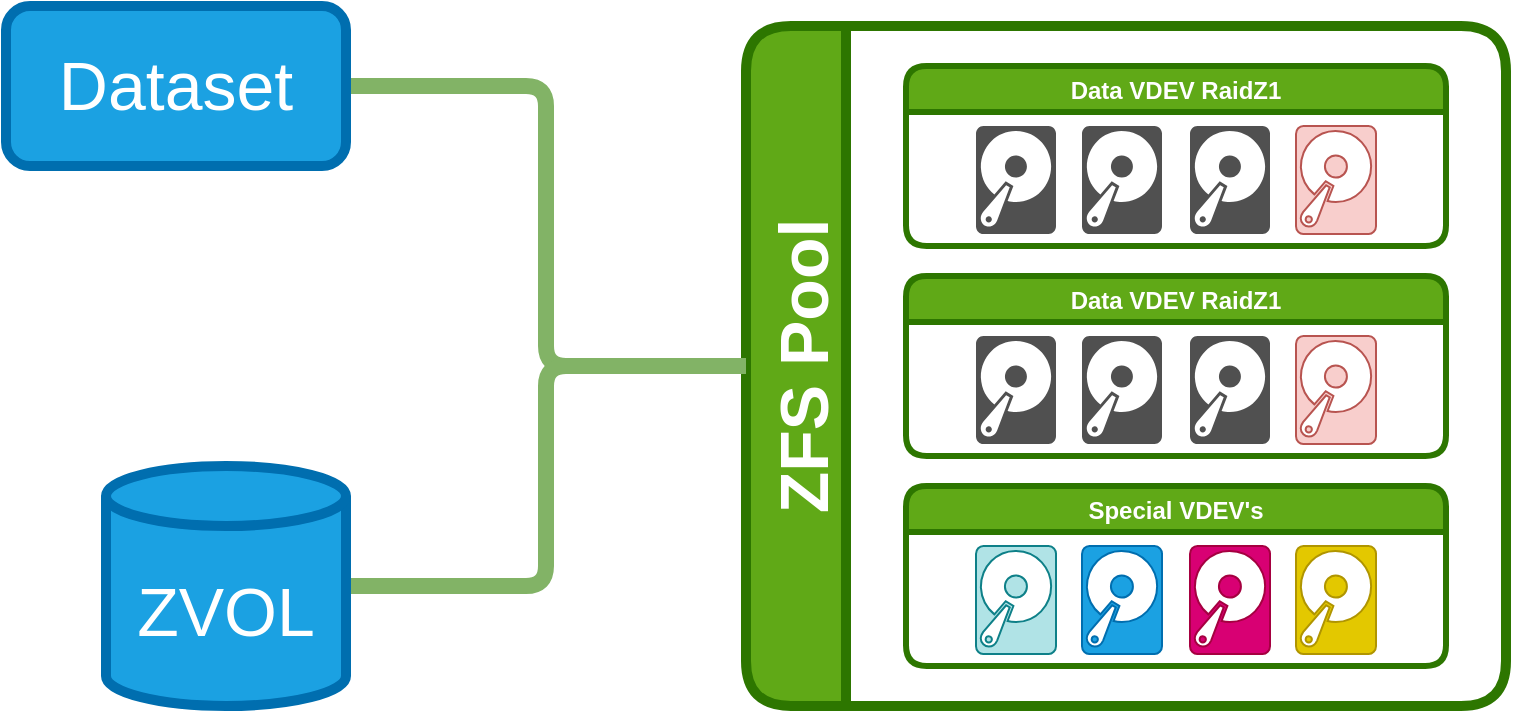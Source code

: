 <mxfile version="21.3.7" type="device" pages="4">
  <diagram name="SImple" id="9hf2Z_druuWJvHFKG31q">
    <mxGraphModel dx="1931" dy="656" grid="1" gridSize="10" guides="1" tooltips="1" connect="1" arrows="1" fold="1" page="1" pageScale="1" pageWidth="1100" pageHeight="850" math="0" shadow="0">
      <root>
        <mxCell id="MRN9myleCGSVWd-2PqQU-0" />
        <mxCell id="MRN9myleCGSVWd-2PqQU-1" parent="MRN9myleCGSVWd-2PqQU-0" />
        <mxCell id="MRN9myleCGSVWd-2PqQU-47" value="ZFS Pool" style="swimlane;horizontal=0;rounded=1;shadow=0;glass=0;sketch=0;strokeWidth=5;collapsible=0;fillColor=#60a917;strokeColor=#2D7600;fontSize=34;startSize=50;fontColor=#ffffff;" parent="MRN9myleCGSVWd-2PqQU-1" vertex="1">
          <mxGeometry x="450" y="300" width="380" height="340" as="geometry" />
        </mxCell>
        <mxCell id="MRN9myleCGSVWd-2PqQU-12" value="Data VDEV RaidZ1" style="swimlane;rounded=1;shadow=0;glass=0;sketch=0;strokeWidth=3;fillColor=#60a917;strokeColor=#2D7600;fontColor=#ffffff;" parent="MRN9myleCGSVWd-2PqQU-47" vertex="1">
          <mxGeometry x="80" y="20" width="270" height="90" as="geometry" />
        </mxCell>
        <mxCell id="MRN9myleCGSVWd-2PqQU-2" value="" style="sketch=0;pointerEvents=1;shadow=0;dashed=0;html=1;strokeColor=none;fillColor=#505050;labelPosition=center;verticalLabelPosition=bottom;verticalAlign=top;outlineConnect=0;align=center;shape=mxgraph.office.devices.hard_disk;" parent="MRN9myleCGSVWd-2PqQU-12" vertex="1">
          <mxGeometry x="35" y="30" width="40" height="54" as="geometry" />
        </mxCell>
        <mxCell id="MRN9myleCGSVWd-2PqQU-3" value="" style="sketch=0;pointerEvents=1;shadow=0;dashed=0;html=1;strokeColor=none;fillColor=#505050;labelPosition=center;verticalLabelPosition=bottom;verticalAlign=top;outlineConnect=0;align=center;shape=mxgraph.office.devices.hard_disk;" parent="MRN9myleCGSVWd-2PqQU-12" vertex="1">
          <mxGeometry x="88" y="30" width="40" height="54" as="geometry" />
        </mxCell>
        <mxCell id="MRN9myleCGSVWd-2PqQU-4" value="" style="sketch=0;pointerEvents=1;shadow=0;dashed=0;html=1;strokeColor=none;fillColor=#505050;labelPosition=center;verticalLabelPosition=bottom;verticalAlign=top;outlineConnect=0;align=center;shape=mxgraph.office.devices.hard_disk;" parent="MRN9myleCGSVWd-2PqQU-12" vertex="1">
          <mxGeometry x="142" y="30" width="40" height="54" as="geometry" />
        </mxCell>
        <mxCell id="MRN9myleCGSVWd-2PqQU-11" value="" style="sketch=0;pointerEvents=1;shadow=0;dashed=0;html=1;strokeColor=#b85450;fillColor=#f8cecc;labelPosition=center;verticalLabelPosition=bottom;verticalAlign=top;outlineConnect=0;align=center;shape=mxgraph.office.devices.hard_disk;" parent="MRN9myleCGSVWd-2PqQU-12" vertex="1">
          <mxGeometry x="195" y="30" width="40" height="54" as="geometry" />
        </mxCell>
        <mxCell id="uRp6pom7vKAq7BLAK6e7-0" value="Data VDEV RaidZ1" style="swimlane;rounded=1;shadow=0;glass=0;sketch=0;strokeWidth=3;fillColor=#60a917;strokeColor=#2D7600;fontColor=#ffffff;" vertex="1" parent="MRN9myleCGSVWd-2PqQU-47">
          <mxGeometry x="80" y="125" width="270" height="90" as="geometry" />
        </mxCell>
        <mxCell id="uRp6pom7vKAq7BLAK6e7-1" value="" style="sketch=0;pointerEvents=1;shadow=0;dashed=0;html=1;strokeColor=none;fillColor=#505050;labelPosition=center;verticalLabelPosition=bottom;verticalAlign=top;outlineConnect=0;align=center;shape=mxgraph.office.devices.hard_disk;" vertex="1" parent="uRp6pom7vKAq7BLAK6e7-0">
          <mxGeometry x="35" y="30" width="40" height="54" as="geometry" />
        </mxCell>
        <mxCell id="uRp6pom7vKAq7BLAK6e7-2" value="" style="sketch=0;pointerEvents=1;shadow=0;dashed=0;html=1;strokeColor=none;fillColor=#505050;labelPosition=center;verticalLabelPosition=bottom;verticalAlign=top;outlineConnect=0;align=center;shape=mxgraph.office.devices.hard_disk;" vertex="1" parent="uRp6pom7vKAq7BLAK6e7-0">
          <mxGeometry x="88" y="30" width="40" height="54" as="geometry" />
        </mxCell>
        <mxCell id="uRp6pom7vKAq7BLAK6e7-3" value="" style="sketch=0;pointerEvents=1;shadow=0;dashed=0;html=1;strokeColor=none;fillColor=#505050;labelPosition=center;verticalLabelPosition=bottom;verticalAlign=top;outlineConnect=0;align=center;shape=mxgraph.office.devices.hard_disk;" vertex="1" parent="uRp6pom7vKAq7BLAK6e7-0">
          <mxGeometry x="142" y="30" width="40" height="54" as="geometry" />
        </mxCell>
        <mxCell id="uRp6pom7vKAq7BLAK6e7-4" value="" style="sketch=0;pointerEvents=1;shadow=0;dashed=0;html=1;strokeColor=#b85450;fillColor=#f8cecc;labelPosition=center;verticalLabelPosition=bottom;verticalAlign=top;outlineConnect=0;align=center;shape=mxgraph.office.devices.hard_disk;" vertex="1" parent="uRp6pom7vKAq7BLAK6e7-0">
          <mxGeometry x="195" y="30" width="40" height="54" as="geometry" />
        </mxCell>
        <mxCell id="uRp6pom7vKAq7BLAK6e7-6" value="Special VDEV&#39;s" style="swimlane;rounded=1;shadow=0;glass=0;sketch=0;strokeWidth=3;fillColor=#60a917;strokeColor=#2D7600;fontColor=#ffffff;" vertex="1" parent="MRN9myleCGSVWd-2PqQU-47">
          <mxGeometry x="80" y="230" width="270" height="90" as="geometry" />
        </mxCell>
        <mxCell id="uRp6pom7vKAq7BLAK6e7-7" value="" style="sketch=0;pointerEvents=1;shadow=0;dashed=0;html=1;strokeColor=#0e8088;fillColor=#b0e3e6;labelPosition=center;verticalLabelPosition=bottom;verticalAlign=top;outlineConnect=0;align=center;shape=mxgraph.office.devices.hard_disk;" vertex="1" parent="uRp6pom7vKAq7BLAK6e7-6">
          <mxGeometry x="35" y="30" width="40" height="54" as="geometry" />
        </mxCell>
        <mxCell id="uRp6pom7vKAq7BLAK6e7-8" value="" style="sketch=0;pointerEvents=1;shadow=0;dashed=0;html=1;strokeColor=#006EAF;fillColor=#1ba1e2;labelPosition=center;verticalLabelPosition=bottom;verticalAlign=top;outlineConnect=0;align=center;shape=mxgraph.office.devices.hard_disk;fontColor=#ffffff;" vertex="1" parent="uRp6pom7vKAq7BLAK6e7-6">
          <mxGeometry x="88" y="30" width="40" height="54" as="geometry" />
        </mxCell>
        <mxCell id="uRp6pom7vKAq7BLAK6e7-9" value="" style="sketch=0;pointerEvents=1;shadow=0;dashed=0;html=1;strokeColor=#A50040;fillColor=#d80073;labelPosition=center;verticalLabelPosition=bottom;verticalAlign=top;outlineConnect=0;align=center;shape=mxgraph.office.devices.hard_disk;fontColor=#ffffff;" vertex="1" parent="uRp6pom7vKAq7BLAK6e7-6">
          <mxGeometry x="142" y="30" width="40" height="54" as="geometry" />
        </mxCell>
        <mxCell id="uRp6pom7vKAq7BLAK6e7-10" value="" style="sketch=0;pointerEvents=1;shadow=0;dashed=0;html=1;strokeColor=#B09500;fillColor=#e3c800;labelPosition=center;verticalLabelPosition=bottom;verticalAlign=top;outlineConnect=0;align=center;shape=mxgraph.office.devices.hard_disk;fontColor=#000000;" vertex="1" parent="uRp6pom7vKAq7BLAK6e7-6">
          <mxGeometry x="195" y="30" width="40" height="54" as="geometry" />
        </mxCell>
        <mxCell id="MRN9myleCGSVWd-2PqQU-80" style="edgeStyle=orthogonalEdgeStyle;rounded=1;orthogonalLoop=1;jettySize=auto;html=1;entryX=0;entryY=0.5;entryDx=0;entryDy=0;fontSize=34;endArrow=none;endFill=0;strokeWidth=8;fillColor=#d5e8d4;strokeColor=#82b366;" parent="MRN9myleCGSVWd-2PqQU-1" source="MRN9myleCGSVWd-2PqQU-81" target="MRN9myleCGSVWd-2PqQU-47" edge="1">
          <mxGeometry relative="1" as="geometry" />
        </mxCell>
        <mxCell id="MRN9myleCGSVWd-2PqQU-81" value="Dataset" style="rounded=1;whiteSpace=wrap;html=1;shadow=0;glass=0;sketch=0;fontSize=34;strokeWidth=5;fillColor=#1ba1e2;strokeColor=#006EAF;fontColor=#ffffff;" parent="MRN9myleCGSVWd-2PqQU-1" vertex="1">
          <mxGeometry x="80" y="290" width="170" height="80" as="geometry" />
        </mxCell>
        <mxCell id="MRN9myleCGSVWd-2PqQU-82" style="edgeStyle=orthogonalEdgeStyle;rounded=1;orthogonalLoop=1;jettySize=auto;html=1;entryX=0;entryY=0.5;entryDx=0;entryDy=0;fontSize=34;endArrow=none;endFill=0;strokeWidth=8;fillColor=#d5e8d4;strokeColor=#82b366;" parent="MRN9myleCGSVWd-2PqQU-1" source="MRN9myleCGSVWd-2PqQU-83" target="MRN9myleCGSVWd-2PqQU-47" edge="1">
          <mxGeometry relative="1" as="geometry" />
        </mxCell>
        <mxCell id="MRN9myleCGSVWd-2PqQU-83" value="ZVOL" style="shape=cylinder3;whiteSpace=wrap;html=1;boundedLbl=1;backgroundOutline=1;size=15;rounded=1;shadow=0;glass=0;sketch=0;fontSize=34;strokeWidth=5;fillColor=#1ba1e2;strokeColor=#006EAF;fontColor=#ffffff;" parent="MRN9myleCGSVWd-2PqQU-1" vertex="1">
          <mxGeometry x="130" y="520" width="120" height="120" as="geometry" />
        </mxCell>
      </root>
    </mxGraphModel>
  </diagram>
  <diagram name="Larger Layout" id="Pc5Hfbe2OnJx_zI9p3uS">
    <mxGraphModel dx="1886" dy="982" grid="1" gridSize="10" guides="1" tooltips="1" connect="1" arrows="1" fold="1" page="1" pageScale="1" pageWidth="1100" pageHeight="850" math="0" shadow="0">
      <root>
        <mxCell id="mBvfxJECYLq3vRnAiCvO-0" />
        <mxCell id="mBvfxJECYLq3vRnAiCvO-1" parent="mBvfxJECYLq3vRnAiCvO-0" />
        <mxCell id="mBvfxJECYLq3vRnAiCvO-2" value="" style="sketch=0;pointerEvents=1;shadow=0;dashed=0;html=1;strokeColor=none;fillColor=#505050;labelPosition=center;verticalLabelPosition=bottom;verticalAlign=top;outlineConnect=0;align=center;shape=mxgraph.office.devices.hard_disk;" parent="mBvfxJECYLq3vRnAiCvO-1" vertex="1">
          <mxGeometry x="540" y="108" width="40" height="54" as="geometry" />
        </mxCell>
        <mxCell id="mBvfxJECYLq3vRnAiCvO-3" value="" style="sketch=0;pointerEvents=1;shadow=0;dashed=0;html=1;strokeColor=none;fillColor=#505050;labelPosition=center;verticalLabelPosition=bottom;verticalAlign=top;outlineConnect=0;align=center;shape=mxgraph.office.devices.hard_disk;" parent="mBvfxJECYLq3vRnAiCvO-1" vertex="1">
          <mxGeometry x="590" y="108" width="40" height="54" as="geometry" />
        </mxCell>
        <mxCell id="mBvfxJECYLq3vRnAiCvO-4" value="" style="sketch=0;pointerEvents=1;shadow=0;dashed=0;html=1;strokeColor=none;fillColor=#505050;labelPosition=center;verticalLabelPosition=bottom;verticalAlign=top;outlineConnect=0;align=center;shape=mxgraph.office.devices.hard_disk;" parent="mBvfxJECYLq3vRnAiCvO-1" vertex="1">
          <mxGeometry x="640" y="108" width="40" height="54" as="geometry" />
        </mxCell>
        <mxCell id="mBvfxJECYLq3vRnAiCvO-5" value="" style="sketch=0;pointerEvents=1;shadow=0;dashed=0;html=1;strokeColor=none;fillColor=#505050;labelPosition=center;verticalLabelPosition=bottom;verticalAlign=top;outlineConnect=0;align=center;shape=mxgraph.office.devices.hard_disk;" parent="mBvfxJECYLq3vRnAiCvO-1" vertex="1">
          <mxGeometry x="690" y="108" width="40" height="54" as="geometry" />
        </mxCell>
        <mxCell id="mBvfxJECYLq3vRnAiCvO-6" value="" style="sketch=0;pointerEvents=1;shadow=0;dashed=0;html=1;strokeColor=none;fillColor=#505050;labelPosition=center;verticalLabelPosition=bottom;verticalAlign=top;outlineConnect=0;align=center;shape=mxgraph.office.devices.hard_disk;" parent="mBvfxJECYLq3vRnAiCvO-1" vertex="1">
          <mxGeometry x="740" y="108" width="40" height="54" as="geometry" />
        </mxCell>
        <mxCell id="mBvfxJECYLq3vRnAiCvO-7" value="" style="sketch=0;pointerEvents=1;shadow=0;dashed=0;html=1;strokeColor=none;fillColor=#505050;labelPosition=center;verticalLabelPosition=bottom;verticalAlign=top;outlineConnect=0;align=center;shape=mxgraph.office.devices.hard_disk;" parent="mBvfxJECYLq3vRnAiCvO-1" vertex="1">
          <mxGeometry x="790" y="108" width="40" height="54" as="geometry" />
        </mxCell>
        <mxCell id="mBvfxJECYLq3vRnAiCvO-8" value="" style="sketch=0;pointerEvents=1;shadow=0;dashed=0;html=1;strokeColor=none;fillColor=#505050;labelPosition=center;verticalLabelPosition=bottom;verticalAlign=top;outlineConnect=0;align=center;shape=mxgraph.office.devices.hard_disk;" parent="mBvfxJECYLq3vRnAiCvO-1" vertex="1">
          <mxGeometry x="840" y="108" width="40" height="54" as="geometry" />
        </mxCell>
        <mxCell id="mBvfxJECYLq3vRnAiCvO-9" value="" style="sketch=0;pointerEvents=1;shadow=0;dashed=0;html=1;strokeColor=none;fillColor=#505050;labelPosition=center;verticalLabelPosition=bottom;verticalAlign=top;outlineConnect=0;align=center;shape=mxgraph.office.devices.hard_disk;" parent="mBvfxJECYLq3vRnAiCvO-1" vertex="1">
          <mxGeometry x="890" y="108" width="40" height="54" as="geometry" />
        </mxCell>
        <mxCell id="mBvfxJECYLq3vRnAiCvO-10" value="" style="sketch=0;pointerEvents=1;shadow=0;dashed=0;html=1;strokeColor=#b85450;fillColor=#f8cecc;labelPosition=center;verticalLabelPosition=bottom;verticalAlign=top;outlineConnect=0;align=center;shape=mxgraph.office.devices.hard_disk;" parent="mBvfxJECYLq3vRnAiCvO-1" vertex="1">
          <mxGeometry x="990" y="108" width="40" height="54" as="geometry" />
        </mxCell>
        <mxCell id="mBvfxJECYLq3vRnAiCvO-11" value="" style="sketch=0;pointerEvents=1;shadow=0;dashed=0;html=1;strokeColor=#b85450;fillColor=#f8cecc;labelPosition=center;verticalLabelPosition=bottom;verticalAlign=top;outlineConnect=0;align=center;shape=mxgraph.office.devices.hard_disk;" parent="mBvfxJECYLq3vRnAiCvO-1" vertex="1">
          <mxGeometry x="940" y="108" width="40" height="54" as="geometry" />
        </mxCell>
        <mxCell id="mBvfxJECYLq3vRnAiCvO-13" value="" style="sketch=0;pointerEvents=1;shadow=0;dashed=0;html=1;strokeColor=none;fillColor=#505050;labelPosition=center;verticalLabelPosition=bottom;verticalAlign=top;outlineConnect=0;align=center;shape=mxgraph.office.devices.hard_disk;" parent="mBvfxJECYLq3vRnAiCvO-1" vertex="1">
          <mxGeometry x="530" y="208" width="40" height="54" as="geometry" />
        </mxCell>
        <mxCell id="mBvfxJECYLq3vRnAiCvO-14" value="" style="sketch=0;pointerEvents=1;shadow=0;dashed=0;html=1;strokeColor=none;fillColor=#505050;labelPosition=center;verticalLabelPosition=bottom;verticalAlign=top;outlineConnect=0;align=center;shape=mxgraph.office.devices.hard_disk;" parent="mBvfxJECYLq3vRnAiCvO-1" vertex="1">
          <mxGeometry x="580" y="208" width="40" height="54" as="geometry" />
        </mxCell>
        <mxCell id="mBvfxJECYLq3vRnAiCvO-15" value="" style="sketch=0;pointerEvents=1;shadow=0;dashed=0;html=1;strokeColor=none;fillColor=#505050;labelPosition=center;verticalLabelPosition=bottom;verticalAlign=top;outlineConnect=0;align=center;shape=mxgraph.office.devices.hard_disk;" parent="mBvfxJECYLq3vRnAiCvO-1" vertex="1">
          <mxGeometry x="630" y="208" width="40" height="54" as="geometry" />
        </mxCell>
        <mxCell id="mBvfxJECYLq3vRnAiCvO-16" value="" style="sketch=0;pointerEvents=1;shadow=0;dashed=0;html=1;strokeColor=none;fillColor=#505050;labelPosition=center;verticalLabelPosition=bottom;verticalAlign=top;outlineConnect=0;align=center;shape=mxgraph.office.devices.hard_disk;" parent="mBvfxJECYLq3vRnAiCvO-1" vertex="1">
          <mxGeometry x="680" y="208" width="40" height="54" as="geometry" />
        </mxCell>
        <mxCell id="mBvfxJECYLq3vRnAiCvO-17" value="" style="sketch=0;pointerEvents=1;shadow=0;dashed=0;html=1;strokeColor=none;fillColor=#505050;labelPosition=center;verticalLabelPosition=bottom;verticalAlign=top;outlineConnect=0;align=center;shape=mxgraph.office.devices.hard_disk;" parent="mBvfxJECYLq3vRnAiCvO-1" vertex="1">
          <mxGeometry x="730" y="208" width="40" height="54" as="geometry" />
        </mxCell>
        <mxCell id="mBvfxJECYLq3vRnAiCvO-18" value="" style="sketch=0;pointerEvents=1;shadow=0;dashed=0;html=1;strokeColor=none;fillColor=#505050;labelPosition=center;verticalLabelPosition=bottom;verticalAlign=top;outlineConnect=0;align=center;shape=mxgraph.office.devices.hard_disk;" parent="mBvfxJECYLq3vRnAiCvO-1" vertex="1">
          <mxGeometry x="780" y="208" width="40" height="54" as="geometry" />
        </mxCell>
        <mxCell id="mBvfxJECYLq3vRnAiCvO-19" value="" style="sketch=0;pointerEvents=1;shadow=0;dashed=0;html=1;strokeColor=none;fillColor=#505050;labelPosition=center;verticalLabelPosition=bottom;verticalAlign=top;outlineConnect=0;align=center;shape=mxgraph.office.devices.hard_disk;" parent="mBvfxJECYLq3vRnAiCvO-1" vertex="1">
          <mxGeometry x="830" y="208" width="40" height="54" as="geometry" />
        </mxCell>
        <mxCell id="mBvfxJECYLq3vRnAiCvO-20" value="" style="sketch=0;pointerEvents=1;shadow=0;dashed=0;html=1;strokeColor=none;fillColor=#505050;labelPosition=center;verticalLabelPosition=bottom;verticalAlign=top;outlineConnect=0;align=center;shape=mxgraph.office.devices.hard_disk;" parent="mBvfxJECYLq3vRnAiCvO-1" vertex="1">
          <mxGeometry x="880" y="208" width="40" height="54" as="geometry" />
        </mxCell>
        <mxCell id="mBvfxJECYLq3vRnAiCvO-21" value="" style="sketch=0;pointerEvents=1;shadow=0;dashed=0;html=1;strokeColor=#b85450;fillColor=#f8cecc;labelPosition=center;verticalLabelPosition=bottom;verticalAlign=top;outlineConnect=0;align=center;shape=mxgraph.office.devices.hard_disk;" parent="mBvfxJECYLq3vRnAiCvO-1" vertex="1">
          <mxGeometry x="980" y="208" width="40" height="54" as="geometry" />
        </mxCell>
        <mxCell id="mBvfxJECYLq3vRnAiCvO-22" value="" style="sketch=0;pointerEvents=1;shadow=0;dashed=0;html=1;strokeColor=#b85450;fillColor=#f8cecc;labelPosition=center;verticalLabelPosition=bottom;verticalAlign=top;outlineConnect=0;align=center;shape=mxgraph.office.devices.hard_disk;" parent="mBvfxJECYLq3vRnAiCvO-1" vertex="1">
          <mxGeometry x="930" y="208" width="40" height="54" as="geometry" />
        </mxCell>
        <mxCell id="mBvfxJECYLq3vRnAiCvO-23" value="Data VDEV RaidZ2" style="swimlane;rounded=1;shadow=0;glass=0;sketch=0;strokeWidth=3;fillColor=#dae8fc;strokeColor=#6c8ebf;" parent="mBvfxJECYLq3vRnAiCvO-1" vertex="1">
          <mxGeometry x="520" y="180" width="510" height="90" as="geometry" />
        </mxCell>
        <mxCell id="mBvfxJECYLq3vRnAiCvO-24" value="" style="sketch=0;pointerEvents=1;shadow=0;dashed=0;html=1;strokeColor=none;fillColor=#505050;labelPosition=center;verticalLabelPosition=bottom;verticalAlign=top;outlineConnect=0;align=center;shape=mxgraph.office.devices.hard_disk;" parent="mBvfxJECYLq3vRnAiCvO-1" vertex="1">
          <mxGeometry x="530" y="308" width="40" height="54" as="geometry" />
        </mxCell>
        <mxCell id="mBvfxJECYLq3vRnAiCvO-25" value="" style="sketch=0;pointerEvents=1;shadow=0;dashed=0;html=1;strokeColor=none;fillColor=#505050;labelPosition=center;verticalLabelPosition=bottom;verticalAlign=top;outlineConnect=0;align=center;shape=mxgraph.office.devices.hard_disk;" parent="mBvfxJECYLq3vRnAiCvO-1" vertex="1">
          <mxGeometry x="580" y="308" width="40" height="54" as="geometry" />
        </mxCell>
        <mxCell id="mBvfxJECYLq3vRnAiCvO-26" value="" style="sketch=0;pointerEvents=1;shadow=0;dashed=0;html=1;strokeColor=none;fillColor=#505050;labelPosition=center;verticalLabelPosition=bottom;verticalAlign=top;outlineConnect=0;align=center;shape=mxgraph.office.devices.hard_disk;" parent="mBvfxJECYLq3vRnAiCvO-1" vertex="1">
          <mxGeometry x="630" y="308" width="40" height="54" as="geometry" />
        </mxCell>
        <mxCell id="mBvfxJECYLq3vRnAiCvO-27" value="" style="sketch=0;pointerEvents=1;shadow=0;dashed=0;html=1;strokeColor=none;fillColor=#505050;labelPosition=center;verticalLabelPosition=bottom;verticalAlign=top;outlineConnect=0;align=center;shape=mxgraph.office.devices.hard_disk;" parent="mBvfxJECYLq3vRnAiCvO-1" vertex="1">
          <mxGeometry x="680" y="308" width="40" height="54" as="geometry" />
        </mxCell>
        <mxCell id="mBvfxJECYLq3vRnAiCvO-28" value="" style="sketch=0;pointerEvents=1;shadow=0;dashed=0;html=1;strokeColor=none;fillColor=#505050;labelPosition=center;verticalLabelPosition=bottom;verticalAlign=top;outlineConnect=0;align=center;shape=mxgraph.office.devices.hard_disk;" parent="mBvfxJECYLq3vRnAiCvO-1" vertex="1">
          <mxGeometry x="730" y="308" width="40" height="54" as="geometry" />
        </mxCell>
        <mxCell id="mBvfxJECYLq3vRnAiCvO-29" value="" style="sketch=0;pointerEvents=1;shadow=0;dashed=0;html=1;strokeColor=none;fillColor=#505050;labelPosition=center;verticalLabelPosition=bottom;verticalAlign=top;outlineConnect=0;align=center;shape=mxgraph.office.devices.hard_disk;" parent="mBvfxJECYLq3vRnAiCvO-1" vertex="1">
          <mxGeometry x="780" y="308" width="40" height="54" as="geometry" />
        </mxCell>
        <mxCell id="mBvfxJECYLq3vRnAiCvO-30" value="" style="sketch=0;pointerEvents=1;shadow=0;dashed=0;html=1;strokeColor=none;fillColor=#505050;labelPosition=center;verticalLabelPosition=bottom;verticalAlign=top;outlineConnect=0;align=center;shape=mxgraph.office.devices.hard_disk;" parent="mBvfxJECYLq3vRnAiCvO-1" vertex="1">
          <mxGeometry x="830" y="308" width="40" height="54" as="geometry" />
        </mxCell>
        <mxCell id="mBvfxJECYLq3vRnAiCvO-31" value="" style="sketch=0;pointerEvents=1;shadow=0;dashed=0;html=1;strokeColor=none;fillColor=#505050;labelPosition=center;verticalLabelPosition=bottom;verticalAlign=top;outlineConnect=0;align=center;shape=mxgraph.office.devices.hard_disk;" parent="mBvfxJECYLq3vRnAiCvO-1" vertex="1">
          <mxGeometry x="880" y="308" width="40" height="54" as="geometry" />
        </mxCell>
        <mxCell id="mBvfxJECYLq3vRnAiCvO-32" value="" style="sketch=0;pointerEvents=1;shadow=0;dashed=0;html=1;strokeColor=#b85450;fillColor=#f8cecc;labelPosition=center;verticalLabelPosition=bottom;verticalAlign=top;outlineConnect=0;align=center;shape=mxgraph.office.devices.hard_disk;" parent="mBvfxJECYLq3vRnAiCvO-1" vertex="1">
          <mxGeometry x="980" y="308" width="40" height="54" as="geometry" />
        </mxCell>
        <mxCell id="mBvfxJECYLq3vRnAiCvO-33" value="" style="sketch=0;pointerEvents=1;shadow=0;dashed=0;html=1;strokeColor=#b85450;fillColor=#f8cecc;labelPosition=center;verticalLabelPosition=bottom;verticalAlign=top;outlineConnect=0;align=center;shape=mxgraph.office.devices.hard_disk;" parent="mBvfxJECYLq3vRnAiCvO-1" vertex="1">
          <mxGeometry x="930" y="308" width="40" height="54" as="geometry" />
        </mxCell>
        <mxCell id="mBvfxJECYLq3vRnAiCvO-34" value="Data VDEV RaidZ2" style="swimlane;rounded=1;shadow=0;glass=0;sketch=0;strokeWidth=3;fillColor=#dae8fc;strokeColor=#6c8ebf;" parent="mBvfxJECYLq3vRnAiCvO-1" vertex="1">
          <mxGeometry x="520" y="280" width="510" height="90" as="geometry" />
        </mxCell>
        <mxCell id="mBvfxJECYLq3vRnAiCvO-35" value="" style="group" parent="mBvfxJECYLq3vRnAiCvO-1" vertex="1" connectable="0">
          <mxGeometry x="520" y="380" width="510" height="90" as="geometry" />
        </mxCell>
        <mxCell id="mBvfxJECYLq3vRnAiCvO-36" value="" style="sketch=0;pointerEvents=1;shadow=0;dashed=0;html=1;strokeColor=none;fillColor=#505050;labelPosition=center;verticalLabelPosition=bottom;verticalAlign=top;outlineConnect=0;align=center;shape=mxgraph.office.devices.hard_disk;" parent="mBvfxJECYLq3vRnAiCvO-35" vertex="1">
          <mxGeometry x="10" y="28" width="40" height="54" as="geometry" />
        </mxCell>
        <mxCell id="mBvfxJECYLq3vRnAiCvO-37" value="" style="sketch=0;pointerEvents=1;shadow=0;dashed=0;html=1;strokeColor=none;fillColor=#505050;labelPosition=center;verticalLabelPosition=bottom;verticalAlign=top;outlineConnect=0;align=center;shape=mxgraph.office.devices.hard_disk;" parent="mBvfxJECYLq3vRnAiCvO-35" vertex="1">
          <mxGeometry x="60" y="28" width="40" height="54" as="geometry" />
        </mxCell>
        <mxCell id="mBvfxJECYLq3vRnAiCvO-38" value="" style="sketch=0;pointerEvents=1;shadow=0;dashed=0;html=1;strokeColor=none;fillColor=#505050;labelPosition=center;verticalLabelPosition=bottom;verticalAlign=top;outlineConnect=0;align=center;shape=mxgraph.office.devices.hard_disk;" parent="mBvfxJECYLq3vRnAiCvO-35" vertex="1">
          <mxGeometry x="110" y="28" width="40" height="54" as="geometry" />
        </mxCell>
        <mxCell id="mBvfxJECYLq3vRnAiCvO-39" value="" style="sketch=0;pointerEvents=1;shadow=0;dashed=0;html=1;strokeColor=none;fillColor=#505050;labelPosition=center;verticalLabelPosition=bottom;verticalAlign=top;outlineConnect=0;align=center;shape=mxgraph.office.devices.hard_disk;" parent="mBvfxJECYLq3vRnAiCvO-35" vertex="1">
          <mxGeometry x="160" y="28" width="40" height="54" as="geometry" />
        </mxCell>
        <mxCell id="mBvfxJECYLq3vRnAiCvO-40" value="" style="sketch=0;pointerEvents=1;shadow=0;dashed=0;html=1;strokeColor=none;fillColor=#505050;labelPosition=center;verticalLabelPosition=bottom;verticalAlign=top;outlineConnect=0;align=center;shape=mxgraph.office.devices.hard_disk;" parent="mBvfxJECYLq3vRnAiCvO-35" vertex="1">
          <mxGeometry x="210" y="28" width="40" height="54" as="geometry" />
        </mxCell>
        <mxCell id="mBvfxJECYLq3vRnAiCvO-41" value="" style="sketch=0;pointerEvents=1;shadow=0;dashed=0;html=1;strokeColor=none;fillColor=#505050;labelPosition=center;verticalLabelPosition=bottom;verticalAlign=top;outlineConnect=0;align=center;shape=mxgraph.office.devices.hard_disk;" parent="mBvfxJECYLq3vRnAiCvO-35" vertex="1">
          <mxGeometry x="260" y="28" width="40" height="54" as="geometry" />
        </mxCell>
        <mxCell id="mBvfxJECYLq3vRnAiCvO-42" value="" style="sketch=0;pointerEvents=1;shadow=0;dashed=0;html=1;strokeColor=none;fillColor=#505050;labelPosition=center;verticalLabelPosition=bottom;verticalAlign=top;outlineConnect=0;align=center;shape=mxgraph.office.devices.hard_disk;" parent="mBvfxJECYLq3vRnAiCvO-35" vertex="1">
          <mxGeometry x="310" y="28" width="40" height="54" as="geometry" />
        </mxCell>
        <mxCell id="mBvfxJECYLq3vRnAiCvO-43" value="" style="sketch=0;pointerEvents=1;shadow=0;dashed=0;html=1;strokeColor=none;fillColor=#505050;labelPosition=center;verticalLabelPosition=bottom;verticalAlign=top;outlineConnect=0;align=center;shape=mxgraph.office.devices.hard_disk;" parent="mBvfxJECYLq3vRnAiCvO-35" vertex="1">
          <mxGeometry x="360" y="28" width="40" height="54" as="geometry" />
        </mxCell>
        <mxCell id="mBvfxJECYLq3vRnAiCvO-44" value="" style="sketch=0;pointerEvents=1;shadow=0;dashed=0;html=1;strokeColor=#b85450;fillColor=#f8cecc;labelPosition=center;verticalLabelPosition=bottom;verticalAlign=top;outlineConnect=0;align=center;shape=mxgraph.office.devices.hard_disk;" parent="mBvfxJECYLq3vRnAiCvO-35" vertex="1">
          <mxGeometry x="460" y="28" width="40" height="54" as="geometry" />
        </mxCell>
        <mxCell id="mBvfxJECYLq3vRnAiCvO-45" value="" style="sketch=0;pointerEvents=1;shadow=0;dashed=0;html=1;strokeColor=#b85450;fillColor=#f8cecc;labelPosition=center;verticalLabelPosition=bottom;verticalAlign=top;outlineConnect=0;align=center;shape=mxgraph.office.devices.hard_disk;" parent="mBvfxJECYLq3vRnAiCvO-35" vertex="1">
          <mxGeometry x="410" y="28" width="40" height="54" as="geometry" />
        </mxCell>
        <mxCell id="mBvfxJECYLq3vRnAiCvO-46" value="Data VDEV RaidZ2" style="swimlane;rounded=1;shadow=0;glass=0;sketch=0;strokeWidth=3;fillColor=#dae8fc;strokeColor=#6c8ebf;" parent="mBvfxJECYLq3vRnAiCvO-35" vertex="1">
          <mxGeometry width="510" height="90" as="geometry" />
        </mxCell>
        <mxCell id="mBvfxJECYLq3vRnAiCvO-47" value="ZFS Pool" style="swimlane;horizontal=0;rounded=1;shadow=0;glass=0;sketch=0;strokeWidth=5;collapsible=0;fillColor=#d5e8d4;strokeColor=#82b366;fontSize=34;startSize=50;" parent="mBvfxJECYLq3vRnAiCvO-1" vertex="1">
          <mxGeometry x="440" y="60" width="610" height="750" as="geometry" />
        </mxCell>
        <mxCell id="mBvfxJECYLq3vRnAiCvO-48" value="" style="sketch=0;pointerEvents=1;shadow=0;dashed=0;html=1;strokeColor=none;fillColor=#505050;labelPosition=center;verticalLabelPosition=bottom;verticalAlign=top;outlineConnect=0;align=center;shape=mxgraph.office.devices.hard_disk;" parent="mBvfxJECYLq3vRnAiCvO-47" vertex="1">
          <mxGeometry x="90" y="448" width="40" height="54" as="geometry" />
        </mxCell>
        <mxCell id="mBvfxJECYLq3vRnAiCvO-49" value="" style="sketch=0;pointerEvents=1;shadow=0;dashed=0;html=1;strokeColor=none;fillColor=#505050;labelPosition=center;verticalLabelPosition=bottom;verticalAlign=top;outlineConnect=0;align=center;shape=mxgraph.office.devices.hard_disk;" parent="mBvfxJECYLq3vRnAiCvO-47" vertex="1">
          <mxGeometry x="140" y="448" width="40" height="54" as="geometry" />
        </mxCell>
        <mxCell id="mBvfxJECYLq3vRnAiCvO-50" value="" style="sketch=0;pointerEvents=1;shadow=0;dashed=0;html=1;strokeColor=none;fillColor=#505050;labelPosition=center;verticalLabelPosition=bottom;verticalAlign=top;outlineConnect=0;align=center;shape=mxgraph.office.devices.hard_disk;" parent="mBvfxJECYLq3vRnAiCvO-47" vertex="1">
          <mxGeometry x="190" y="448" width="40" height="54" as="geometry" />
        </mxCell>
        <mxCell id="mBvfxJECYLq3vRnAiCvO-51" value="" style="sketch=0;pointerEvents=1;shadow=0;dashed=0;html=1;strokeColor=none;fillColor=#505050;labelPosition=center;verticalLabelPosition=bottom;verticalAlign=top;outlineConnect=0;align=center;shape=mxgraph.office.devices.hard_disk;" parent="mBvfxJECYLq3vRnAiCvO-47" vertex="1">
          <mxGeometry x="240" y="448" width="40" height="54" as="geometry" />
        </mxCell>
        <mxCell id="mBvfxJECYLq3vRnAiCvO-52" value="" style="sketch=0;pointerEvents=1;shadow=0;dashed=0;html=1;strokeColor=none;fillColor=#505050;labelPosition=center;verticalLabelPosition=bottom;verticalAlign=top;outlineConnect=0;align=center;shape=mxgraph.office.devices.hard_disk;" parent="mBvfxJECYLq3vRnAiCvO-47" vertex="1">
          <mxGeometry x="290" y="448" width="40" height="54" as="geometry" />
        </mxCell>
        <mxCell id="mBvfxJECYLq3vRnAiCvO-53" value="" style="sketch=0;pointerEvents=1;shadow=0;dashed=0;html=1;strokeColor=none;fillColor=#505050;labelPosition=center;verticalLabelPosition=bottom;verticalAlign=top;outlineConnect=0;align=center;shape=mxgraph.office.devices.hard_disk;" parent="mBvfxJECYLq3vRnAiCvO-47" vertex="1">
          <mxGeometry x="340" y="448" width="40" height="54" as="geometry" />
        </mxCell>
        <mxCell id="mBvfxJECYLq3vRnAiCvO-54" value="" style="sketch=0;pointerEvents=1;shadow=0;dashed=0;html=1;strokeColor=none;fillColor=#505050;labelPosition=center;verticalLabelPosition=bottom;verticalAlign=top;outlineConnect=0;align=center;shape=mxgraph.office.devices.hard_disk;" parent="mBvfxJECYLq3vRnAiCvO-47" vertex="1">
          <mxGeometry x="390" y="448" width="40" height="54" as="geometry" />
        </mxCell>
        <mxCell id="mBvfxJECYLq3vRnAiCvO-55" value="" style="sketch=0;pointerEvents=1;shadow=0;dashed=0;html=1;strokeColor=none;fillColor=#505050;labelPosition=center;verticalLabelPosition=bottom;verticalAlign=top;outlineConnect=0;align=center;shape=mxgraph.office.devices.hard_disk;" parent="mBvfxJECYLq3vRnAiCvO-47" vertex="1">
          <mxGeometry x="440" y="448" width="40" height="54" as="geometry" />
        </mxCell>
        <mxCell id="mBvfxJECYLq3vRnAiCvO-56" value="" style="sketch=0;pointerEvents=1;shadow=0;dashed=0;html=1;strokeColor=#b85450;fillColor=#f8cecc;labelPosition=center;verticalLabelPosition=bottom;verticalAlign=top;outlineConnect=0;align=center;shape=mxgraph.office.devices.hard_disk;" parent="mBvfxJECYLq3vRnAiCvO-47" vertex="1">
          <mxGeometry x="540" y="448" width="40" height="54" as="geometry" />
        </mxCell>
        <mxCell id="mBvfxJECYLq3vRnAiCvO-57" value="" style="sketch=0;pointerEvents=1;shadow=0;dashed=0;html=1;strokeColor=#b85450;fillColor=#f8cecc;labelPosition=center;verticalLabelPosition=bottom;verticalAlign=top;outlineConnect=0;align=center;shape=mxgraph.office.devices.hard_disk;" parent="mBvfxJECYLq3vRnAiCvO-47" vertex="1">
          <mxGeometry x="490" y="448" width="40" height="54" as="geometry" />
        </mxCell>
        <mxCell id="mBvfxJECYLq3vRnAiCvO-58" value="Data VDEV RaidZ2" style="swimlane;rounded=1;shadow=0;glass=0;sketch=0;strokeWidth=3;fillColor=#dae8fc;strokeColor=#6c8ebf;" parent="mBvfxJECYLq3vRnAiCvO-47" vertex="1">
          <mxGeometry x="80" y="420" width="510" height="90" as="geometry" />
        </mxCell>
        <mxCell id="mBvfxJECYLq3vRnAiCvO-59" value="LOG (ZIL)" style="swimlane;rounded=1;shadow=0;glass=0;sketch=0;strokeWidth=3;fillColor=#dae8fc;strokeColor=#6c8ebf;collapsible=0;" parent="mBvfxJECYLq3vRnAiCvO-47" vertex="1">
          <mxGeometry x="80" y="540" width="110" height="90" as="geometry" />
        </mxCell>
        <mxCell id="mBvfxJECYLq3vRnAiCvO-60" value="" style="sketch=0;pointerEvents=1;shadow=0;dashed=0;html=1;strokeColor=none;fillColor=#505050;labelPosition=center;verticalLabelPosition=bottom;verticalAlign=top;outlineConnect=0;align=center;shape=mxgraph.office.devices.hard_disk;" parent="mBvfxJECYLq3vRnAiCvO-59" vertex="1">
          <mxGeometry x="10" y="30" width="40" height="54" as="geometry" />
        </mxCell>
        <mxCell id="mBvfxJECYLq3vRnAiCvO-61" value="" style="sketch=0;pointerEvents=1;shadow=0;dashed=0;html=1;strokeColor=none;fillColor=#505050;labelPosition=center;verticalLabelPosition=bottom;verticalAlign=top;outlineConnect=0;align=center;shape=mxgraph.office.devices.hard_disk;" parent="mBvfxJECYLq3vRnAiCvO-59" vertex="1">
          <mxGeometry x="60" y="30" width="40" height="54" as="geometry" />
        </mxCell>
        <mxCell id="mBvfxJECYLq3vRnAiCvO-62" value="Cache" style="swimlane;rounded=1;shadow=0;glass=0;sketch=0;strokeWidth=3;fillColor=#dae8fc;strokeColor=#6c8ebf;collapsible=0;" parent="mBvfxJECYLq3vRnAiCvO-47" vertex="1">
          <mxGeometry x="205" y="540" width="110" height="90" as="geometry" />
        </mxCell>
        <mxCell id="mBvfxJECYLq3vRnAiCvO-63" value="" style="sketch=0;pointerEvents=1;shadow=0;dashed=0;html=1;strokeColor=none;fillColor=#505050;labelPosition=center;verticalLabelPosition=bottom;verticalAlign=top;outlineConnect=0;align=center;shape=mxgraph.office.devices.hard_disk;" parent="mBvfxJECYLq3vRnAiCvO-62" vertex="1">
          <mxGeometry x="10" y="30" width="40" height="54" as="geometry" />
        </mxCell>
        <mxCell id="mBvfxJECYLq3vRnAiCvO-64" value="" style="sketch=0;pointerEvents=1;shadow=0;dashed=0;html=1;strokeColor=none;fillColor=#505050;labelPosition=center;verticalLabelPosition=bottom;verticalAlign=top;outlineConnect=0;align=center;shape=mxgraph.office.devices.hard_disk;" parent="mBvfxJECYLq3vRnAiCvO-62" vertex="1">
          <mxGeometry x="60" y="30" width="40" height="54" as="geometry" />
        </mxCell>
        <mxCell id="mBvfxJECYLq3vRnAiCvO-65" value="Hot Spare(s)" style="swimlane;rounded=1;shadow=0;glass=0;sketch=0;strokeWidth=3;fillColor=#dae8fc;strokeColor=#6c8ebf;collapsible=0;" parent="mBvfxJECYLq3vRnAiCvO-47" vertex="1">
          <mxGeometry x="80" y="640" width="210" height="90" as="geometry" />
        </mxCell>
        <mxCell id="mBvfxJECYLq3vRnAiCvO-66" value="" style="sketch=0;pointerEvents=1;shadow=0;dashed=0;html=1;strokeColor=none;fillColor=#505050;labelPosition=center;verticalLabelPosition=bottom;verticalAlign=top;outlineConnect=0;align=center;shape=mxgraph.office.devices.hard_disk;" parent="mBvfxJECYLq3vRnAiCvO-65" vertex="1">
          <mxGeometry x="10" y="30" width="40" height="54" as="geometry" />
        </mxCell>
        <mxCell id="mBvfxJECYLq3vRnAiCvO-67" value="" style="sketch=0;pointerEvents=1;shadow=0;dashed=0;html=1;strokeColor=none;fillColor=#505050;labelPosition=center;verticalLabelPosition=bottom;verticalAlign=top;outlineConnect=0;align=center;shape=mxgraph.office.devices.hard_disk;" parent="mBvfxJECYLq3vRnAiCvO-65" vertex="1">
          <mxGeometry x="60" y="30" width="40" height="54" as="geometry" />
        </mxCell>
        <mxCell id="mBvfxJECYLq3vRnAiCvO-68" value="" style="sketch=0;pointerEvents=1;shadow=0;dashed=0;html=1;strokeColor=none;fillColor=#505050;labelPosition=center;verticalLabelPosition=bottom;verticalAlign=top;outlineConnect=0;align=center;shape=mxgraph.office.devices.hard_disk;" parent="mBvfxJECYLq3vRnAiCvO-65" vertex="1">
          <mxGeometry x="110" y="30" width="40" height="54" as="geometry" />
        </mxCell>
        <mxCell id="mBvfxJECYLq3vRnAiCvO-69" value="" style="sketch=0;pointerEvents=1;shadow=0;dashed=0;html=1;strokeColor=none;fillColor=#505050;labelPosition=center;verticalLabelPosition=bottom;verticalAlign=top;outlineConnect=0;align=center;shape=mxgraph.office.devices.hard_disk;" parent="mBvfxJECYLq3vRnAiCvO-65" vertex="1">
          <mxGeometry x="160" y="30" width="40" height="54" as="geometry" />
        </mxCell>
        <mxCell id="mBvfxJECYLq3vRnAiCvO-70" value="Dedup" style="swimlane;rounded=1;shadow=0;glass=0;sketch=0;strokeWidth=3;fillColor=#dae8fc;strokeColor=#6c8ebf;collapsible=0;" parent="mBvfxJECYLq3vRnAiCvO-47" vertex="1">
          <mxGeometry x="455" y="540" width="110" height="90" as="geometry" />
        </mxCell>
        <mxCell id="mBvfxJECYLq3vRnAiCvO-71" value="" style="sketch=0;pointerEvents=1;shadow=0;dashed=0;html=1;strokeColor=none;fillColor=#505050;labelPosition=center;verticalLabelPosition=bottom;verticalAlign=top;outlineConnect=0;align=center;shape=mxgraph.office.devices.hard_disk;" parent="mBvfxJECYLq3vRnAiCvO-70" vertex="1">
          <mxGeometry x="10" y="30" width="40" height="54" as="geometry" />
        </mxCell>
        <mxCell id="mBvfxJECYLq3vRnAiCvO-72" value="" style="sketch=0;pointerEvents=1;shadow=0;dashed=0;html=1;strokeColor=none;fillColor=#505050;labelPosition=center;verticalLabelPosition=bottom;verticalAlign=top;outlineConnect=0;align=center;shape=mxgraph.office.devices.hard_disk;" parent="mBvfxJECYLq3vRnAiCvO-70" vertex="1">
          <mxGeometry x="60" y="30" width="40" height="54" as="geometry" />
        </mxCell>
        <mxCell id="mBvfxJECYLq3vRnAiCvO-73" value="Metadata" style="swimlane;rounded=1;shadow=0;glass=0;sketch=0;strokeWidth=3;fillColor=#dae8fc;strokeColor=#6c8ebf;collapsible=0;" parent="mBvfxJECYLq3vRnAiCvO-47" vertex="1">
          <mxGeometry x="330" y="540" width="110" height="90" as="geometry" />
        </mxCell>
        <mxCell id="mBvfxJECYLq3vRnAiCvO-74" value="" style="sketch=0;pointerEvents=1;shadow=0;dashed=0;html=1;strokeColor=none;fillColor=#505050;labelPosition=center;verticalLabelPosition=bottom;verticalAlign=top;outlineConnect=0;align=center;shape=mxgraph.office.devices.hard_disk;" parent="mBvfxJECYLq3vRnAiCvO-73" vertex="1">
          <mxGeometry x="10" y="30" width="40" height="54" as="geometry" />
        </mxCell>
        <mxCell id="mBvfxJECYLq3vRnAiCvO-75" value="" style="sketch=0;pointerEvents=1;shadow=0;dashed=0;html=1;strokeColor=none;fillColor=#505050;labelPosition=center;verticalLabelPosition=bottom;verticalAlign=top;outlineConnect=0;align=center;shape=mxgraph.office.devices.hard_disk;" parent="mBvfxJECYLq3vRnAiCvO-73" vertex="1">
          <mxGeometry x="60" y="30" width="40" height="54" as="geometry" />
        </mxCell>
        <mxCell id="mBvfxJECYLq3vRnAiCvO-12" value="Data VDEV RaidZ2" style="swimlane;rounded=1;shadow=0;glass=0;sketch=0;strokeWidth=3;fillColor=#dae8fc;strokeColor=#6c8ebf;" parent="mBvfxJECYLq3vRnAiCvO-47" vertex="1">
          <mxGeometry x="80" y="20" width="510" height="90" as="geometry" />
        </mxCell>
        <mxCell id="mBvfxJECYLq3vRnAiCvO-76" style="edgeStyle=orthogonalEdgeStyle;rounded=1;orthogonalLoop=1;jettySize=auto;html=1;fontSize=34;endArrow=none;endFill=0;strokeWidth=8;fillColor=#d5e8d4;strokeColor=#82b366;" parent="mBvfxJECYLq3vRnAiCvO-1" source="mBvfxJECYLq3vRnAiCvO-77" target="mBvfxJECYLq3vRnAiCvO-47" edge="1">
          <mxGeometry relative="1" as="geometry" />
        </mxCell>
        <mxCell id="mBvfxJECYLq3vRnAiCvO-77" value="Dataset" style="rounded=1;whiteSpace=wrap;html=1;shadow=0;glass=0;sketch=0;fontSize=34;strokeWidth=5;fillColor=#fff2cc;strokeColor=#d6b656;" parent="mBvfxJECYLq3vRnAiCvO-1" vertex="1">
          <mxGeometry x="80" y="108" width="170" height="80" as="geometry" />
        </mxCell>
        <mxCell id="mBvfxJECYLq3vRnAiCvO-78" style="edgeStyle=orthogonalEdgeStyle;rounded=1;orthogonalLoop=1;jettySize=auto;html=1;fontSize=34;endArrow=none;endFill=0;strokeWidth=8;fillColor=#d5e8d4;strokeColor=#82b366;" parent="mBvfxJECYLq3vRnAiCvO-1" source="mBvfxJECYLq3vRnAiCvO-79" target="mBvfxJECYLq3vRnAiCvO-47" edge="1">
          <mxGeometry relative="1" as="geometry" />
        </mxCell>
        <mxCell id="mBvfxJECYLq3vRnAiCvO-79" value="Dataset" style="rounded=1;whiteSpace=wrap;html=1;shadow=0;glass=0;sketch=0;fontSize=34;strokeWidth=5;fillColor=#fff2cc;strokeColor=#d6b656;" parent="mBvfxJECYLq3vRnAiCvO-1" vertex="1">
          <mxGeometry x="80" y="200" width="170" height="80" as="geometry" />
        </mxCell>
        <mxCell id="mBvfxJECYLq3vRnAiCvO-80" style="edgeStyle=orthogonalEdgeStyle;rounded=1;orthogonalLoop=1;jettySize=auto;html=1;entryX=0;entryY=0.5;entryDx=0;entryDy=0;fontSize=34;endArrow=none;endFill=0;strokeWidth=8;fillColor=#d5e8d4;strokeColor=#82b366;" parent="mBvfxJECYLq3vRnAiCvO-1" source="mBvfxJECYLq3vRnAiCvO-81" target="mBvfxJECYLq3vRnAiCvO-47" edge="1">
          <mxGeometry relative="1" as="geometry" />
        </mxCell>
        <mxCell id="mBvfxJECYLq3vRnAiCvO-81" value="Dataset" style="rounded=1;whiteSpace=wrap;html=1;shadow=0;glass=0;sketch=0;fontSize=34;strokeWidth=5;fillColor=#fff2cc;strokeColor=#d6b656;" parent="mBvfxJECYLq3vRnAiCvO-1" vertex="1">
          <mxGeometry x="80" y="290" width="170" height="80" as="geometry" />
        </mxCell>
        <mxCell id="mBvfxJECYLq3vRnAiCvO-82" style="edgeStyle=orthogonalEdgeStyle;rounded=1;orthogonalLoop=1;jettySize=auto;html=1;entryX=0;entryY=0.5;entryDx=0;entryDy=0;fontSize=34;endArrow=none;endFill=0;strokeWidth=8;fillColor=#d5e8d4;strokeColor=#82b366;" parent="mBvfxJECYLq3vRnAiCvO-1" source="mBvfxJECYLq3vRnAiCvO-83" target="mBvfxJECYLq3vRnAiCvO-47" edge="1">
          <mxGeometry relative="1" as="geometry" />
        </mxCell>
        <mxCell id="mBvfxJECYLq3vRnAiCvO-83" value="ZVOL" style="shape=cylinder3;whiteSpace=wrap;html=1;boundedLbl=1;backgroundOutline=1;size=15;rounded=1;shadow=0;glass=0;sketch=0;fontSize=34;strokeWidth=5;fillColor=#fff2cc;strokeColor=#d6b656;" parent="mBvfxJECYLq3vRnAiCvO-1" vertex="1">
          <mxGeometry x="130" y="425" width="120" height="120" as="geometry" />
        </mxCell>
        <mxCell id="mBvfxJECYLq3vRnAiCvO-84" style="edgeStyle=orthogonalEdgeStyle;rounded=1;orthogonalLoop=1;jettySize=auto;html=1;entryX=0;entryY=0.5;entryDx=0;entryDy=0;fontSize=34;endArrow=none;endFill=0;strokeWidth=8;fillColor=#d5e8d4;strokeColor=#82b366;" parent="mBvfxJECYLq3vRnAiCvO-1" source="mBvfxJECYLq3vRnAiCvO-85" target="mBvfxJECYLq3vRnAiCvO-47" edge="1">
          <mxGeometry relative="1" as="geometry" />
        </mxCell>
        <mxCell id="mBvfxJECYLq3vRnAiCvO-85" value="ZVOL" style="shape=cylinder3;whiteSpace=wrap;html=1;boundedLbl=1;backgroundOutline=1;size=15;rounded=1;shadow=0;glass=0;sketch=0;fontSize=34;strokeWidth=5;fillColor=#fff2cc;strokeColor=#d6b656;" parent="mBvfxJECYLq3vRnAiCvO-1" vertex="1">
          <mxGeometry x="130" y="555" width="120" height="120" as="geometry" />
        </mxCell>
        <mxCell id="mBvfxJECYLq3vRnAiCvO-86" style="edgeStyle=orthogonalEdgeStyle;rounded=1;orthogonalLoop=1;jettySize=auto;html=1;entryX=0;entryY=0.5;entryDx=0;entryDy=0;fontSize=34;endArrow=none;endFill=0;strokeWidth=8;fillColor=#d5e8d4;strokeColor=#82b366;" parent="mBvfxJECYLq3vRnAiCvO-1" source="mBvfxJECYLq3vRnAiCvO-87" target="mBvfxJECYLq3vRnAiCvO-47" edge="1">
          <mxGeometry relative="1" as="geometry" />
        </mxCell>
        <mxCell id="mBvfxJECYLq3vRnAiCvO-87" value="ZVOL" style="shape=cylinder3;whiteSpace=wrap;html=1;boundedLbl=1;backgroundOutline=1;size=15;rounded=1;shadow=0;glass=0;sketch=0;fontSize=34;strokeWidth=5;fillColor=#fff2cc;strokeColor=#d6b656;" parent="mBvfxJECYLq3vRnAiCvO-1" vertex="1">
          <mxGeometry x="130" y="685" width="120" height="120" as="geometry" />
        </mxCell>
      </root>
    </mxGraphModel>
  </diagram>
  <diagram id="_diOUZ4dLX_zk1AOfNoV" name="Storage Efficiency">
    <mxGraphModel dx="1231" dy="754" grid="1" gridSize="10" guides="1" tooltips="1" connect="1" arrows="1" fold="1" page="1" pageScale="1" pageWidth="1100" pageHeight="850" background="#ffffff" math="0" shadow="0">
      <root>
        <mxCell id="0" />
        <mxCell id="1" parent="0" />
        <mxCell id="_m39u74xFYKjcUIxTfBk-2" value="" style="sketch=0;pointerEvents=1;shadow=0;dashed=0;html=1;strokeColor=none;fillColor=#505050;labelPosition=center;verticalLabelPosition=bottom;verticalAlign=top;outlineConnect=0;align=center;shape=mxgraph.office.devices.hard_disk;" vertex="1" parent="1">
          <mxGeometry x="230" y="198" width="40" height="54" as="geometry" />
        </mxCell>
        <mxCell id="_m39u74xFYKjcUIxTfBk-4" value="" style="sketch=0;pointerEvents=1;shadow=0;dashed=0;html=1;strokeColor=none;fillColor=#505050;labelPosition=center;verticalLabelPosition=bottom;verticalAlign=top;outlineConnect=0;align=center;shape=mxgraph.office.devices.hard_disk;" vertex="1" parent="1">
          <mxGeometry x="280" y="198" width="40" height="54" as="geometry" />
        </mxCell>
        <mxCell id="_m39u74xFYKjcUIxTfBk-5" value="" style="sketch=0;pointerEvents=1;shadow=0;dashed=0;html=1;strokeColor=none;fillColor=#505050;labelPosition=center;verticalLabelPosition=bottom;verticalAlign=top;outlineConnect=0;align=center;shape=mxgraph.office.devices.hard_disk;" vertex="1" parent="1">
          <mxGeometry x="330" y="198" width="40" height="54" as="geometry" />
        </mxCell>
        <mxCell id="_m39u74xFYKjcUIxTfBk-6" value="" style="sketch=0;pointerEvents=1;shadow=0;dashed=0;html=1;strokeColor=none;fillColor=#505050;labelPosition=center;verticalLabelPosition=bottom;verticalAlign=top;outlineConnect=0;align=center;shape=mxgraph.office.devices.hard_disk;" vertex="1" parent="1">
          <mxGeometry x="380" y="198" width="40" height="54" as="geometry" />
        </mxCell>
        <mxCell id="_m39u74xFYKjcUIxTfBk-7" value="" style="sketch=0;pointerEvents=1;shadow=0;dashed=0;html=1;strokeColor=none;fillColor=#505050;labelPosition=center;verticalLabelPosition=bottom;verticalAlign=top;outlineConnect=0;align=center;shape=mxgraph.office.devices.hard_disk;" vertex="1" parent="1">
          <mxGeometry x="430" y="198" width="40" height="54" as="geometry" />
        </mxCell>
        <mxCell id="_m39u74xFYKjcUIxTfBk-8" value="" style="sketch=0;pointerEvents=1;shadow=0;dashed=0;html=1;strokeColor=none;fillColor=#505050;labelPosition=center;verticalLabelPosition=bottom;verticalAlign=top;outlineConnect=0;align=center;shape=mxgraph.office.devices.hard_disk;" vertex="1" parent="1">
          <mxGeometry x="480" y="198" width="40" height="54" as="geometry" />
        </mxCell>
        <mxCell id="_m39u74xFYKjcUIxTfBk-9" value="" style="sketch=0;pointerEvents=1;shadow=0;dashed=0;html=1;strokeColor=none;fillColor=#505050;labelPosition=center;verticalLabelPosition=bottom;verticalAlign=top;outlineConnect=0;align=center;shape=mxgraph.office.devices.hard_disk;" vertex="1" parent="1">
          <mxGeometry x="530" y="198" width="40" height="54" as="geometry" />
        </mxCell>
        <mxCell id="_m39u74xFYKjcUIxTfBk-10" value="" style="sketch=0;pointerEvents=1;shadow=0;dashed=0;html=1;strokeColor=none;fillColor=#505050;labelPosition=center;verticalLabelPosition=bottom;verticalAlign=top;outlineConnect=0;align=center;shape=mxgraph.office.devices.hard_disk;" vertex="1" parent="1">
          <mxGeometry x="580" y="198" width="40" height="54" as="geometry" />
        </mxCell>
        <mxCell id="_m39u74xFYKjcUIxTfBk-11" value="" style="sketch=0;pointerEvents=1;shadow=0;dashed=0;html=1;strokeColor=#b85450;fillColor=#f8cecc;labelPosition=center;verticalLabelPosition=bottom;verticalAlign=top;outlineConnect=0;align=center;shape=mxgraph.office.devices.hard_disk;" vertex="1" parent="1">
          <mxGeometry x="680" y="198" width="40" height="54" as="geometry" />
        </mxCell>
        <mxCell id="_m39u74xFYKjcUIxTfBk-12" value="" style="sketch=0;pointerEvents=1;shadow=0;dashed=0;html=1;strokeColor=none;fillColor=#505050;labelPosition=center;verticalLabelPosition=bottom;verticalAlign=top;outlineConnect=0;align=center;shape=mxgraph.office.devices.hard_disk;" vertex="1" parent="1">
          <mxGeometry x="630" y="198" width="40" height="54" as="geometry" />
        </mxCell>
        <mxCell id="_m39u74xFYKjcUIxTfBk-18" value="Data VDEV RaidZ1 90% Storage Efficiency" style="swimlane;rounded=1;shadow=0;glass=0;sketch=0;strokeWidth=3;fillColor=#dae8fc;strokeColor=#6c8ebf;" vertex="1" parent="1">
          <mxGeometry x="220" y="170" width="510" height="90" as="geometry" />
        </mxCell>
        <mxCell id="_m39u74xFYKjcUIxTfBk-19" value="" style="sketch=0;pointerEvents=1;shadow=0;dashed=0;html=1;strokeColor=none;fillColor=#505050;labelPosition=center;verticalLabelPosition=bottom;verticalAlign=top;outlineConnect=0;align=center;shape=mxgraph.office.devices.hard_disk;" vertex="1" parent="1">
          <mxGeometry x="230" y="308" width="40" height="54" as="geometry" />
        </mxCell>
        <mxCell id="_m39u74xFYKjcUIxTfBk-20" value="" style="sketch=0;pointerEvents=1;shadow=0;dashed=0;html=1;strokeColor=none;fillColor=#505050;labelPosition=center;verticalLabelPosition=bottom;verticalAlign=top;outlineConnect=0;align=center;shape=mxgraph.office.devices.hard_disk;" vertex="1" parent="1">
          <mxGeometry x="280" y="308" width="40" height="54" as="geometry" />
        </mxCell>
        <mxCell id="_m39u74xFYKjcUIxTfBk-21" value="" style="sketch=0;pointerEvents=1;shadow=0;dashed=0;html=1;strokeColor=none;fillColor=#505050;labelPosition=center;verticalLabelPosition=bottom;verticalAlign=top;outlineConnect=0;align=center;shape=mxgraph.office.devices.hard_disk;" vertex="1" parent="1">
          <mxGeometry x="330" y="308" width="40" height="54" as="geometry" />
        </mxCell>
        <mxCell id="_m39u74xFYKjcUIxTfBk-22" value="" style="sketch=0;pointerEvents=1;shadow=0;dashed=0;html=1;strokeColor=none;fillColor=#505050;labelPosition=center;verticalLabelPosition=bottom;verticalAlign=top;outlineConnect=0;align=center;shape=mxgraph.office.devices.hard_disk;" vertex="1" parent="1">
          <mxGeometry x="380" y="308" width="40" height="54" as="geometry" />
        </mxCell>
        <mxCell id="_m39u74xFYKjcUIxTfBk-23" value="" style="sketch=0;pointerEvents=1;shadow=0;dashed=0;html=1;strokeColor=none;fillColor=#505050;labelPosition=center;verticalLabelPosition=bottom;verticalAlign=top;outlineConnect=0;align=center;shape=mxgraph.office.devices.hard_disk;" vertex="1" parent="1">
          <mxGeometry x="430" y="308" width="40" height="54" as="geometry" />
        </mxCell>
        <mxCell id="_m39u74xFYKjcUIxTfBk-24" value="" style="sketch=0;pointerEvents=1;shadow=0;dashed=0;html=1;strokeColor=none;fillColor=#505050;labelPosition=center;verticalLabelPosition=bottom;verticalAlign=top;outlineConnect=0;align=center;shape=mxgraph.office.devices.hard_disk;" vertex="1" parent="1">
          <mxGeometry x="480" y="308" width="40" height="54" as="geometry" />
        </mxCell>
        <mxCell id="_m39u74xFYKjcUIxTfBk-25" value="" style="sketch=0;pointerEvents=1;shadow=0;dashed=0;html=1;strokeColor=none;fillColor=#505050;labelPosition=center;verticalLabelPosition=bottom;verticalAlign=top;outlineConnect=0;align=center;shape=mxgraph.office.devices.hard_disk;" vertex="1" parent="1">
          <mxGeometry x="530" y="308" width="40" height="54" as="geometry" />
        </mxCell>
        <mxCell id="_m39u74xFYKjcUIxTfBk-26" value="" style="sketch=0;pointerEvents=1;shadow=0;dashed=0;html=1;strokeColor=none;fillColor=#505050;labelPosition=center;verticalLabelPosition=bottom;verticalAlign=top;outlineConnect=0;align=center;shape=mxgraph.office.devices.hard_disk;" vertex="1" parent="1">
          <mxGeometry x="580" y="308" width="40" height="54" as="geometry" />
        </mxCell>
        <mxCell id="_m39u74xFYKjcUIxTfBk-27" value="" style="sketch=0;pointerEvents=1;shadow=0;dashed=0;html=1;strokeColor=#b85450;fillColor=#f8cecc;labelPosition=center;verticalLabelPosition=bottom;verticalAlign=top;outlineConnect=0;align=center;shape=mxgraph.office.devices.hard_disk;" vertex="1" parent="1">
          <mxGeometry x="680" y="308" width="40" height="54" as="geometry" />
        </mxCell>
        <mxCell id="_m39u74xFYKjcUIxTfBk-28" value="" style="sketch=0;pointerEvents=1;shadow=0;dashed=0;html=1;strokeColor=#b85450;fillColor=#f8cecc;labelPosition=center;verticalLabelPosition=bottom;verticalAlign=top;outlineConnect=0;align=center;shape=mxgraph.office.devices.hard_disk;" vertex="1" parent="1">
          <mxGeometry x="630" y="308" width="40" height="54" as="geometry" />
        </mxCell>
        <mxCell id="_m39u74xFYKjcUIxTfBk-29" value="Data VDEV RaidZ2  80% Storage Efficiency" style="swimlane;rounded=1;shadow=0;glass=0;sketch=0;strokeWidth=3;fillColor=#dae8fc;strokeColor=#6c8ebf;" vertex="1" parent="1">
          <mxGeometry x="220" y="280" width="510" height="90" as="geometry" />
        </mxCell>
        <mxCell id="_m39u74xFYKjcUIxTfBk-30" value="" style="sketch=0;pointerEvents=1;shadow=0;dashed=0;html=1;strokeColor=none;fillColor=#505050;labelPosition=center;verticalLabelPosition=bottom;verticalAlign=top;outlineConnect=0;align=center;shape=mxgraph.office.devices.hard_disk;" vertex="1" parent="1">
          <mxGeometry x="230" y="418" width="40" height="54" as="geometry" />
        </mxCell>
        <mxCell id="_m39u74xFYKjcUIxTfBk-31" value="" style="sketch=0;pointerEvents=1;shadow=0;dashed=0;html=1;strokeColor=none;fillColor=#505050;labelPosition=center;verticalLabelPosition=bottom;verticalAlign=top;outlineConnect=0;align=center;shape=mxgraph.office.devices.hard_disk;" vertex="1" parent="1">
          <mxGeometry x="280" y="418" width="40" height="54" as="geometry" />
        </mxCell>
        <mxCell id="_m39u74xFYKjcUIxTfBk-32" value="" style="sketch=0;pointerEvents=1;shadow=0;dashed=0;html=1;strokeColor=none;fillColor=#505050;labelPosition=center;verticalLabelPosition=bottom;verticalAlign=top;outlineConnect=0;align=center;shape=mxgraph.office.devices.hard_disk;" vertex="1" parent="1">
          <mxGeometry x="330" y="418" width="40" height="54" as="geometry" />
        </mxCell>
        <mxCell id="_m39u74xFYKjcUIxTfBk-33" value="" style="sketch=0;pointerEvents=1;shadow=0;dashed=0;html=1;strokeColor=none;fillColor=#505050;labelPosition=center;verticalLabelPosition=bottom;verticalAlign=top;outlineConnect=0;align=center;shape=mxgraph.office.devices.hard_disk;" vertex="1" parent="1">
          <mxGeometry x="380" y="418" width="40" height="54" as="geometry" />
        </mxCell>
        <mxCell id="_m39u74xFYKjcUIxTfBk-34" value="" style="sketch=0;pointerEvents=1;shadow=0;dashed=0;html=1;strokeColor=none;fillColor=#505050;labelPosition=center;verticalLabelPosition=bottom;verticalAlign=top;outlineConnect=0;align=center;shape=mxgraph.office.devices.hard_disk;" vertex="1" parent="1">
          <mxGeometry x="430" y="418" width="40" height="54" as="geometry" />
        </mxCell>
        <mxCell id="_m39u74xFYKjcUIxTfBk-35" value="" style="sketch=0;pointerEvents=1;shadow=0;dashed=0;html=1;strokeColor=none;fillColor=#505050;labelPosition=center;verticalLabelPosition=bottom;verticalAlign=top;outlineConnect=0;align=center;shape=mxgraph.office.devices.hard_disk;" vertex="1" parent="1">
          <mxGeometry x="480" y="418" width="40" height="54" as="geometry" />
        </mxCell>
        <mxCell id="_m39u74xFYKjcUIxTfBk-36" value="" style="sketch=0;pointerEvents=1;shadow=0;dashed=0;html=1;strokeColor=none;fillColor=#505050;labelPosition=center;verticalLabelPosition=bottom;verticalAlign=top;outlineConnect=0;align=center;shape=mxgraph.office.devices.hard_disk;" vertex="1" parent="1">
          <mxGeometry x="530" y="418" width="40" height="54" as="geometry" />
        </mxCell>
        <mxCell id="_m39u74xFYKjcUIxTfBk-37" value="" style="sketch=0;pointerEvents=1;shadow=0;dashed=0;html=1;strokeColor=#b85450;fillColor=#f8cecc;labelPosition=center;verticalLabelPosition=bottom;verticalAlign=top;outlineConnect=0;align=center;shape=mxgraph.office.devices.hard_disk;" vertex="1" parent="1">
          <mxGeometry x="580" y="418" width="40" height="54" as="geometry" />
        </mxCell>
        <mxCell id="_m39u74xFYKjcUIxTfBk-38" value="" style="sketch=0;pointerEvents=1;shadow=0;dashed=0;html=1;strokeColor=#b85450;fillColor=#f8cecc;labelPosition=center;verticalLabelPosition=bottom;verticalAlign=top;outlineConnect=0;align=center;shape=mxgraph.office.devices.hard_disk;" vertex="1" parent="1">
          <mxGeometry x="680" y="418" width="40" height="54" as="geometry" />
        </mxCell>
        <mxCell id="_m39u74xFYKjcUIxTfBk-39" value="" style="sketch=0;pointerEvents=1;shadow=0;dashed=0;html=1;strokeColor=#b85450;fillColor=#f8cecc;labelPosition=center;verticalLabelPosition=bottom;verticalAlign=top;outlineConnect=0;align=center;shape=mxgraph.office.devices.hard_disk;" vertex="1" parent="1">
          <mxGeometry x="630" y="418" width="40" height="54" as="geometry" />
        </mxCell>
        <mxCell id="_m39u74xFYKjcUIxTfBk-40" value="Data VDEV RaidZ3 70% Storage Efficiency" style="swimlane;rounded=1;shadow=0;glass=0;sketch=0;strokeWidth=3;fillColor=#dae8fc;strokeColor=#6c8ebf;" vertex="1" parent="1">
          <mxGeometry x="220" y="390" width="510" height="90" as="geometry" />
        </mxCell>
        <mxCell id="_m39u74xFYKjcUIxTfBk-51" value="Data VDEV RaidZ1  80% Storage Efficiency" style="swimlane;rounded=1;shadow=0;glass=0;sketch=0;strokeWidth=3;fillColor=#dae8fc;strokeColor=#6c8ebf;" vertex="1" parent="1">
          <mxGeometry x="210" y="570" width="510" height="90" as="geometry" />
        </mxCell>
        <mxCell id="uz-5ZsaHCTU_KtQkAudB-1" value="5 Drives" style="swimlane;rounded=1;shadow=0;glass=0;sketch=0;fontSize=14;strokeWidth=5;fillColor=#d5e8d4;strokeColor=#82b366;" vertex="1" parent="1">
          <mxGeometry x="190" y="540" width="560" height="240" as="geometry" />
        </mxCell>
        <mxCell id="uz-5ZsaHCTU_KtQkAudB-4" value="" style="sketch=0;pointerEvents=1;shadow=0;dashed=0;html=1;strokeColor=none;fillColor=#505050;labelPosition=center;verticalLabelPosition=bottom;verticalAlign=top;outlineConnect=0;align=center;shape=mxgraph.office.devices.hard_disk;" vertex="1" parent="uz-5ZsaHCTU_KtQkAudB-1">
          <mxGeometry x="165" y="58" width="40" height="54" as="geometry" />
        </mxCell>
        <mxCell id="_m39u74xFYKjcUIxTfBk-44" value="" style="sketch=0;pointerEvents=1;shadow=0;dashed=0;html=1;strokeColor=none;fillColor=#505050;labelPosition=center;verticalLabelPosition=bottom;verticalAlign=top;outlineConnect=0;align=center;shape=mxgraph.office.devices.hard_disk;" vertex="1" parent="uz-5ZsaHCTU_KtQkAudB-1">
          <mxGeometry x="215" y="58" width="40" height="54" as="geometry" />
        </mxCell>
        <mxCell id="_m39u74xFYKjcUIxTfBk-45" value="" style="sketch=0;pointerEvents=1;shadow=0;dashed=0;html=1;strokeColor=none;fillColor=#505050;labelPosition=center;verticalLabelPosition=bottom;verticalAlign=top;outlineConnect=0;align=center;shape=mxgraph.office.devices.hard_disk;" vertex="1" parent="uz-5ZsaHCTU_KtQkAudB-1">
          <mxGeometry x="265" y="58" width="40" height="54" as="geometry" />
        </mxCell>
        <mxCell id="_m39u74xFYKjcUIxTfBk-46" value="" style="sketch=0;pointerEvents=1;shadow=0;dashed=0;html=1;strokeColor=none;fillColor=#505050;labelPosition=center;verticalLabelPosition=bottom;verticalAlign=top;outlineConnect=0;align=center;shape=mxgraph.office.devices.hard_disk;" vertex="1" parent="uz-5ZsaHCTU_KtQkAudB-1">
          <mxGeometry x="315" y="58" width="40" height="54" as="geometry" />
        </mxCell>
        <mxCell id="_m39u74xFYKjcUIxTfBk-47" value="" style="sketch=0;pointerEvents=1;shadow=0;dashed=0;html=1;strokeColor=#b85450;fillColor=#f8cecc;labelPosition=center;verticalLabelPosition=bottom;verticalAlign=top;outlineConnect=0;align=center;shape=mxgraph.office.devices.hard_disk;" vertex="1" parent="uz-5ZsaHCTU_KtQkAudB-1">
          <mxGeometry x="365" y="58" width="40" height="54" as="geometry" />
        </mxCell>
        <mxCell id="uz-5ZsaHCTU_KtQkAudB-5" value="Data VDEV RaidZ2  60% Storage Efficiency" style="swimlane;rounded=1;shadow=0;glass=0;sketch=0;strokeWidth=3;fillColor=#dae8fc;strokeColor=#6c8ebf;" vertex="1" parent="uz-5ZsaHCTU_KtQkAudB-1">
          <mxGeometry x="30" y="140" width="510" height="90" as="geometry" />
        </mxCell>
        <mxCell id="uz-5ZsaHCTU_KtQkAudB-10" value="" style="sketch=0;pointerEvents=1;shadow=0;dashed=0;html=1;strokeColor=#b85450;fillColor=#f8cecc;labelPosition=center;verticalLabelPosition=bottom;verticalAlign=top;outlineConnect=0;align=center;shape=mxgraph.office.devices.hard_disk;" vertex="1" parent="uz-5ZsaHCTU_KtQkAudB-5">
          <mxGeometry x="335" y="30" width="40" height="54" as="geometry" />
        </mxCell>
        <mxCell id="uz-5ZsaHCTU_KtQkAudB-9" value="" style="sketch=0;pointerEvents=1;shadow=0;dashed=0;html=1;strokeColor=#b85450;fillColor=#f8cecc;labelPosition=center;verticalLabelPosition=bottom;verticalAlign=top;outlineConnect=0;align=center;shape=mxgraph.office.devices.hard_disk;" vertex="1" parent="uz-5ZsaHCTU_KtQkAudB-5">
          <mxGeometry x="286" y="30" width="40" height="54" as="geometry" />
        </mxCell>
        <mxCell id="uz-5ZsaHCTU_KtQkAudB-8" value="" style="sketch=0;pointerEvents=1;shadow=0;dashed=0;html=1;strokeColor=none;fillColor=#505050;labelPosition=center;verticalLabelPosition=bottom;verticalAlign=top;outlineConnect=0;align=center;shape=mxgraph.office.devices.hard_disk;" vertex="1" parent="uz-5ZsaHCTU_KtQkAudB-5">
          <mxGeometry x="238" y="30" width="40" height="54" as="geometry" />
        </mxCell>
        <mxCell id="uz-5ZsaHCTU_KtQkAudB-7" value="" style="sketch=0;pointerEvents=1;shadow=0;dashed=0;html=1;strokeColor=none;fillColor=#505050;labelPosition=center;verticalLabelPosition=bottom;verticalAlign=top;outlineConnect=0;align=center;shape=mxgraph.office.devices.hard_disk;" vertex="1" parent="uz-5ZsaHCTU_KtQkAudB-5">
          <mxGeometry x="189" y="30" width="40" height="54" as="geometry" />
        </mxCell>
        <mxCell id="uz-5ZsaHCTU_KtQkAudB-6" value="" style="sketch=0;pointerEvents=1;shadow=0;dashed=0;html=1;strokeColor=none;fillColor=#505050;labelPosition=center;verticalLabelPosition=bottom;verticalAlign=top;outlineConnect=0;align=center;shape=mxgraph.office.devices.hard_disk;" vertex="1" parent="uz-5ZsaHCTU_KtQkAudB-5">
          <mxGeometry x="140" y="30" width="40" height="54" as="geometry" />
        </mxCell>
        <mxCell id="uz-5ZsaHCTU_KtQkAudB-23" value="10 Drive VDEV" style="swimlane;rounded=1;shadow=0;glass=0;sketch=0;fontSize=14;strokeWidth=5;fillColor=#d5e8d4;strokeColor=#82b366;" vertex="1" parent="1">
          <mxGeometry x="190" y="140" width="560" height="350" as="geometry" />
        </mxCell>
        <mxCell id="LbtUYxBgjGX_y257Al_2-1" value="&lt;h1&gt;Mirrors 475.44 TiB&lt;/h1&gt;&lt;h1&gt;5 Per VDEV RaidZ2 589.29 TiB&lt;/h1&gt;&lt;h1&gt;10 per VDEV RaidZ2 785 TiB&lt;/h1&gt;&lt;div&gt;&lt;br&gt;&lt;/div&gt;" style="text;html=1;strokeColor=none;fillColor=none;spacing=5;spacingTop=-20;whiteSpace=wrap;overflow=hidden;rounded=0;shadow=0;glass=0;sketch=0;fontSize=14;" vertex="1" parent="1">
          <mxGeometry x="770" y="180" width="470" height="350" as="geometry" />
        </mxCell>
      </root>
    </mxGraphModel>
  </diagram>
  <diagram id="_rWNLpaa_cgortcrBhLD" name="ZFS Pool Configuration">
    <mxGraphModel dx="2020" dy="992" grid="1" gridSize="10" guides="1" tooltips="1" connect="1" arrows="1" fold="1" page="1" pageScale="1" pageWidth="1100" pageHeight="850" math="0" shadow="0">
      <root>
        <mxCell id="yproShsEA0PoqfONAKMn-0" />
        <mxCell id="yproShsEA0PoqfONAKMn-1" parent="yproShsEA0PoqfONAKMn-0" />
        <mxCell id="Wphw06vQXypluHmJfeSR-0" value="" style="sketch=0;pointerEvents=1;shadow=0;dashed=0;html=1;strokeColor=none;fillColor=#505050;labelPosition=center;verticalLabelPosition=bottom;verticalAlign=top;outlineConnect=0;align=center;shape=mxgraph.office.devices.hard_disk;" vertex="1" parent="yproShsEA0PoqfONAKMn-1">
          <mxGeometry x="320" y="98" width="40" height="54" as="geometry" />
        </mxCell>
        <mxCell id="Wphw06vQXypluHmJfeSR-1" value="" style="sketch=0;pointerEvents=1;shadow=0;dashed=0;html=1;strokeColor=none;fillColor=#505050;labelPosition=center;verticalLabelPosition=bottom;verticalAlign=top;outlineConnect=0;align=center;shape=mxgraph.office.devices.hard_disk;" vertex="1" parent="yproShsEA0PoqfONAKMn-1">
          <mxGeometry x="370" y="98" width="40" height="54" as="geometry" />
        </mxCell>
        <mxCell id="Wphw06vQXypluHmJfeSR-2" value="" style="sketch=0;pointerEvents=1;shadow=0;dashed=0;html=1;strokeColor=none;fillColor=#505050;labelPosition=center;verticalLabelPosition=bottom;verticalAlign=top;outlineConnect=0;align=center;shape=mxgraph.office.devices.hard_disk;" vertex="1" parent="yproShsEA0PoqfONAKMn-1">
          <mxGeometry x="420" y="98" width="40" height="54" as="geometry" />
        </mxCell>
        <mxCell id="Wphw06vQXypluHmJfeSR-3" value="" style="sketch=0;pointerEvents=1;shadow=0;dashed=0;html=1;strokeColor=none;fillColor=#505050;labelPosition=center;verticalLabelPosition=bottom;verticalAlign=top;outlineConnect=0;align=center;shape=mxgraph.office.devices.hard_disk;" vertex="1" parent="yproShsEA0PoqfONAKMn-1">
          <mxGeometry x="470" y="98" width="40" height="54" as="geometry" />
        </mxCell>
        <mxCell id="Wphw06vQXypluHmJfeSR-4" value="" style="sketch=0;pointerEvents=1;shadow=0;dashed=0;html=1;strokeColor=none;fillColor=#505050;labelPosition=center;verticalLabelPosition=bottom;verticalAlign=top;outlineConnect=0;align=center;shape=mxgraph.office.devices.hard_disk;" vertex="1" parent="yproShsEA0PoqfONAKMn-1">
          <mxGeometry x="520" y="98" width="40" height="54" as="geometry" />
        </mxCell>
        <mxCell id="Wphw06vQXypluHmJfeSR-5" value="" style="sketch=0;pointerEvents=1;shadow=0;dashed=0;html=1;strokeColor=none;fillColor=#505050;labelPosition=center;verticalLabelPosition=bottom;verticalAlign=top;outlineConnect=0;align=center;shape=mxgraph.office.devices.hard_disk;" vertex="1" parent="yproShsEA0PoqfONAKMn-1">
          <mxGeometry x="570" y="98" width="40" height="54" as="geometry" />
        </mxCell>
        <mxCell id="Wphw06vQXypluHmJfeSR-6" value="" style="sketch=0;pointerEvents=1;shadow=0;dashed=0;html=1;strokeColor=none;fillColor=#505050;labelPosition=center;verticalLabelPosition=bottom;verticalAlign=top;outlineConnect=0;align=center;shape=mxgraph.office.devices.hard_disk;" vertex="1" parent="yproShsEA0PoqfONAKMn-1">
          <mxGeometry x="620" y="98" width="40" height="54" as="geometry" />
        </mxCell>
        <mxCell id="Wphw06vQXypluHmJfeSR-7" value="" style="sketch=0;pointerEvents=1;shadow=0;dashed=0;html=1;strokeColor=none;fillColor=#505050;labelPosition=center;verticalLabelPosition=bottom;verticalAlign=top;outlineConnect=0;align=center;shape=mxgraph.office.devices.hard_disk;" vertex="1" parent="yproShsEA0PoqfONAKMn-1">
          <mxGeometry x="670" y="98" width="40" height="54" as="geometry" />
        </mxCell>
        <mxCell id="Wphw06vQXypluHmJfeSR-8" value="" style="sketch=0;pointerEvents=1;shadow=0;dashed=0;html=1;strokeColor=#b85450;fillColor=#f8cecc;labelPosition=center;verticalLabelPosition=bottom;verticalAlign=top;outlineConnect=0;align=center;shape=mxgraph.office.devices.hard_disk;" vertex="1" parent="yproShsEA0PoqfONAKMn-1">
          <mxGeometry x="770" y="98" width="40" height="54" as="geometry" />
        </mxCell>
        <mxCell id="Wphw06vQXypluHmJfeSR-9" value="" style="sketch=0;pointerEvents=1;shadow=0;dashed=0;html=1;strokeColor=#b85450;fillColor=#f8cecc;labelPosition=center;verticalLabelPosition=bottom;verticalAlign=top;outlineConnect=0;align=center;shape=mxgraph.office.devices.hard_disk;" vertex="1" parent="yproShsEA0PoqfONAKMn-1">
          <mxGeometry x="720" y="98" width="40" height="54" as="geometry" />
        </mxCell>
        <mxCell id="Wphw06vQXypluHmJfeSR-10" value="Data VDEV RaidZ2" style="swimlane;rounded=1;shadow=0;glass=0;sketch=0;strokeWidth=3;fillColor=#dae8fc;strokeColor=#6c8ebf;" vertex="1" parent="yproShsEA0PoqfONAKMn-1">
          <mxGeometry x="310" y="70" width="510" height="90" as="geometry" />
        </mxCell>
        <mxCell id="Wphw06vQXypluHmJfeSR-12" value="" style="sketch=0;pointerEvents=1;shadow=0;dashed=0;html=1;strokeColor=none;fillColor=#505050;labelPosition=center;verticalLabelPosition=bottom;verticalAlign=top;outlineConnect=0;align=center;shape=mxgraph.office.devices.hard_disk;" vertex="1" parent="yproShsEA0PoqfONAKMn-1">
          <mxGeometry x="320" y="198" width="40" height="54" as="geometry" />
        </mxCell>
        <mxCell id="Wphw06vQXypluHmJfeSR-13" value="" style="sketch=0;pointerEvents=1;shadow=0;dashed=0;html=1;strokeColor=none;fillColor=#505050;labelPosition=center;verticalLabelPosition=bottom;verticalAlign=top;outlineConnect=0;align=center;shape=mxgraph.office.devices.hard_disk;" vertex="1" parent="yproShsEA0PoqfONAKMn-1">
          <mxGeometry x="370" y="198" width="40" height="54" as="geometry" />
        </mxCell>
        <mxCell id="Wphw06vQXypluHmJfeSR-14" value="" style="sketch=0;pointerEvents=1;shadow=0;dashed=0;html=1;strokeColor=none;fillColor=#505050;labelPosition=center;verticalLabelPosition=bottom;verticalAlign=top;outlineConnect=0;align=center;shape=mxgraph.office.devices.hard_disk;" vertex="1" parent="yproShsEA0PoqfONAKMn-1">
          <mxGeometry x="420" y="198" width="40" height="54" as="geometry" />
        </mxCell>
        <mxCell id="Wphw06vQXypluHmJfeSR-15" value="" style="sketch=0;pointerEvents=1;shadow=0;dashed=0;html=1;strokeColor=none;fillColor=#505050;labelPosition=center;verticalLabelPosition=bottom;verticalAlign=top;outlineConnect=0;align=center;shape=mxgraph.office.devices.hard_disk;" vertex="1" parent="yproShsEA0PoqfONAKMn-1">
          <mxGeometry x="470" y="198" width="40" height="54" as="geometry" />
        </mxCell>
        <mxCell id="Wphw06vQXypluHmJfeSR-16" value="" style="sketch=0;pointerEvents=1;shadow=0;dashed=0;html=1;strokeColor=none;fillColor=#505050;labelPosition=center;verticalLabelPosition=bottom;verticalAlign=top;outlineConnect=0;align=center;shape=mxgraph.office.devices.hard_disk;" vertex="1" parent="yproShsEA0PoqfONAKMn-1">
          <mxGeometry x="520" y="198" width="40" height="54" as="geometry" />
        </mxCell>
        <mxCell id="Wphw06vQXypluHmJfeSR-17" value="" style="sketch=0;pointerEvents=1;shadow=0;dashed=0;html=1;strokeColor=none;fillColor=#505050;labelPosition=center;verticalLabelPosition=bottom;verticalAlign=top;outlineConnect=0;align=center;shape=mxgraph.office.devices.hard_disk;" vertex="1" parent="yproShsEA0PoqfONAKMn-1">
          <mxGeometry x="570" y="198" width="40" height="54" as="geometry" />
        </mxCell>
        <mxCell id="Wphw06vQXypluHmJfeSR-18" value="" style="sketch=0;pointerEvents=1;shadow=0;dashed=0;html=1;strokeColor=none;fillColor=#505050;labelPosition=center;verticalLabelPosition=bottom;verticalAlign=top;outlineConnect=0;align=center;shape=mxgraph.office.devices.hard_disk;" vertex="1" parent="yproShsEA0PoqfONAKMn-1">
          <mxGeometry x="620" y="198" width="40" height="54" as="geometry" />
        </mxCell>
        <mxCell id="Wphw06vQXypluHmJfeSR-19" value="" style="sketch=0;pointerEvents=1;shadow=0;dashed=0;html=1;strokeColor=none;fillColor=#505050;labelPosition=center;verticalLabelPosition=bottom;verticalAlign=top;outlineConnect=0;align=center;shape=mxgraph.office.devices.hard_disk;" vertex="1" parent="yproShsEA0PoqfONAKMn-1">
          <mxGeometry x="670" y="198" width="40" height="54" as="geometry" />
        </mxCell>
        <mxCell id="Wphw06vQXypluHmJfeSR-20" value="" style="sketch=0;pointerEvents=1;shadow=0;dashed=0;html=1;strokeColor=#b85450;fillColor=#f8cecc;labelPosition=center;verticalLabelPosition=bottom;verticalAlign=top;outlineConnect=0;align=center;shape=mxgraph.office.devices.hard_disk;" vertex="1" parent="yproShsEA0PoqfONAKMn-1">
          <mxGeometry x="770" y="198" width="40" height="54" as="geometry" />
        </mxCell>
        <mxCell id="Wphw06vQXypluHmJfeSR-21" value="" style="sketch=0;pointerEvents=1;shadow=0;dashed=0;html=1;strokeColor=#b85450;fillColor=#f8cecc;labelPosition=center;verticalLabelPosition=bottom;verticalAlign=top;outlineConnect=0;align=center;shape=mxgraph.office.devices.hard_disk;" vertex="1" parent="yproShsEA0PoqfONAKMn-1">
          <mxGeometry x="720" y="198" width="40" height="54" as="geometry" />
        </mxCell>
        <mxCell id="Wphw06vQXypluHmJfeSR-22" value="Data VDEV RaidZ2" style="swimlane;rounded=1;shadow=0;glass=0;sketch=0;strokeWidth=3;fillColor=#dae8fc;strokeColor=#6c8ebf;" vertex="1" parent="yproShsEA0PoqfONAKMn-1">
          <mxGeometry x="310" y="170" width="510" height="90" as="geometry" />
        </mxCell>
        <mxCell id="Wphw06vQXypluHmJfeSR-23" value="" style="sketch=0;pointerEvents=1;shadow=0;dashed=0;html=1;strokeColor=none;fillColor=#505050;labelPosition=center;verticalLabelPosition=bottom;verticalAlign=top;outlineConnect=0;align=center;shape=mxgraph.office.devices.hard_disk;" vertex="1" parent="yproShsEA0PoqfONAKMn-1">
          <mxGeometry x="320" y="298" width="40" height="54" as="geometry" />
        </mxCell>
        <mxCell id="Wphw06vQXypluHmJfeSR-24" value="" style="sketch=0;pointerEvents=1;shadow=0;dashed=0;html=1;strokeColor=none;fillColor=#505050;labelPosition=center;verticalLabelPosition=bottom;verticalAlign=top;outlineConnect=0;align=center;shape=mxgraph.office.devices.hard_disk;" vertex="1" parent="yproShsEA0PoqfONAKMn-1">
          <mxGeometry x="370" y="298" width="40" height="54" as="geometry" />
        </mxCell>
        <mxCell id="Wphw06vQXypluHmJfeSR-25" value="" style="sketch=0;pointerEvents=1;shadow=0;dashed=0;html=1;strokeColor=none;fillColor=#505050;labelPosition=center;verticalLabelPosition=bottom;verticalAlign=top;outlineConnect=0;align=center;shape=mxgraph.office.devices.hard_disk;" vertex="1" parent="yproShsEA0PoqfONAKMn-1">
          <mxGeometry x="420" y="298" width="40" height="54" as="geometry" />
        </mxCell>
        <mxCell id="Wphw06vQXypluHmJfeSR-26" value="" style="sketch=0;pointerEvents=1;shadow=0;dashed=0;html=1;strokeColor=none;fillColor=#505050;labelPosition=center;verticalLabelPosition=bottom;verticalAlign=top;outlineConnect=0;align=center;shape=mxgraph.office.devices.hard_disk;" vertex="1" parent="yproShsEA0PoqfONAKMn-1">
          <mxGeometry x="470" y="298" width="40" height="54" as="geometry" />
        </mxCell>
        <mxCell id="Wphw06vQXypluHmJfeSR-27" value="" style="sketch=0;pointerEvents=1;shadow=0;dashed=0;html=1;strokeColor=none;fillColor=#505050;labelPosition=center;verticalLabelPosition=bottom;verticalAlign=top;outlineConnect=0;align=center;shape=mxgraph.office.devices.hard_disk;" vertex="1" parent="yproShsEA0PoqfONAKMn-1">
          <mxGeometry x="520" y="298" width="40" height="54" as="geometry" />
        </mxCell>
        <mxCell id="Wphw06vQXypluHmJfeSR-28" value="" style="sketch=0;pointerEvents=1;shadow=0;dashed=0;html=1;strokeColor=none;fillColor=#505050;labelPosition=center;verticalLabelPosition=bottom;verticalAlign=top;outlineConnect=0;align=center;shape=mxgraph.office.devices.hard_disk;" vertex="1" parent="yproShsEA0PoqfONAKMn-1">
          <mxGeometry x="570" y="298" width="40" height="54" as="geometry" />
        </mxCell>
        <mxCell id="Wphw06vQXypluHmJfeSR-29" value="" style="sketch=0;pointerEvents=1;shadow=0;dashed=0;html=1;strokeColor=none;fillColor=#505050;labelPosition=center;verticalLabelPosition=bottom;verticalAlign=top;outlineConnect=0;align=center;shape=mxgraph.office.devices.hard_disk;" vertex="1" parent="yproShsEA0PoqfONAKMn-1">
          <mxGeometry x="620" y="298" width="40" height="54" as="geometry" />
        </mxCell>
        <mxCell id="Wphw06vQXypluHmJfeSR-30" value="" style="sketch=0;pointerEvents=1;shadow=0;dashed=0;html=1;strokeColor=none;fillColor=#505050;labelPosition=center;verticalLabelPosition=bottom;verticalAlign=top;outlineConnect=0;align=center;shape=mxgraph.office.devices.hard_disk;" vertex="1" parent="yproShsEA0PoqfONAKMn-1">
          <mxGeometry x="670" y="298" width="40" height="54" as="geometry" />
        </mxCell>
        <mxCell id="Wphw06vQXypluHmJfeSR-31" value="" style="sketch=0;pointerEvents=1;shadow=0;dashed=0;html=1;strokeColor=#b85450;fillColor=#f8cecc;labelPosition=center;verticalLabelPosition=bottom;verticalAlign=top;outlineConnect=0;align=center;shape=mxgraph.office.devices.hard_disk;" vertex="1" parent="yproShsEA0PoqfONAKMn-1">
          <mxGeometry x="770" y="298" width="40" height="54" as="geometry" />
        </mxCell>
        <mxCell id="Wphw06vQXypluHmJfeSR-32" value="" style="sketch=0;pointerEvents=1;shadow=0;dashed=0;html=1;strokeColor=#b85450;fillColor=#f8cecc;labelPosition=center;verticalLabelPosition=bottom;verticalAlign=top;outlineConnect=0;align=center;shape=mxgraph.office.devices.hard_disk;" vertex="1" parent="yproShsEA0PoqfONAKMn-1">
          <mxGeometry x="720" y="298" width="40" height="54" as="geometry" />
        </mxCell>
        <mxCell id="Wphw06vQXypluHmJfeSR-33" value="Data VDEV RaidZ2" style="swimlane;rounded=1;shadow=0;glass=0;sketch=0;strokeWidth=3;fillColor=#dae8fc;strokeColor=#6c8ebf;" vertex="1" parent="yproShsEA0PoqfONAKMn-1">
          <mxGeometry x="310" y="270" width="510" height="90" as="geometry" />
        </mxCell>
        <mxCell id="Wphw06vQXypluHmJfeSR-56" value="" style="group" vertex="1" connectable="0" parent="yproShsEA0PoqfONAKMn-1">
          <mxGeometry x="310" y="370" width="510" height="90" as="geometry" />
        </mxCell>
        <mxCell id="Wphw06vQXypluHmJfeSR-34" value="" style="sketch=0;pointerEvents=1;shadow=0;dashed=0;html=1;strokeColor=none;fillColor=#505050;labelPosition=center;verticalLabelPosition=bottom;verticalAlign=top;outlineConnect=0;align=center;shape=mxgraph.office.devices.hard_disk;" vertex="1" parent="Wphw06vQXypluHmJfeSR-56">
          <mxGeometry x="10" y="28" width="40" height="54" as="geometry" />
        </mxCell>
        <mxCell id="Wphw06vQXypluHmJfeSR-35" value="" style="sketch=0;pointerEvents=1;shadow=0;dashed=0;html=1;strokeColor=none;fillColor=#505050;labelPosition=center;verticalLabelPosition=bottom;verticalAlign=top;outlineConnect=0;align=center;shape=mxgraph.office.devices.hard_disk;" vertex="1" parent="Wphw06vQXypluHmJfeSR-56">
          <mxGeometry x="60" y="28" width="40" height="54" as="geometry" />
        </mxCell>
        <mxCell id="Wphw06vQXypluHmJfeSR-36" value="" style="sketch=0;pointerEvents=1;shadow=0;dashed=0;html=1;strokeColor=none;fillColor=#505050;labelPosition=center;verticalLabelPosition=bottom;verticalAlign=top;outlineConnect=0;align=center;shape=mxgraph.office.devices.hard_disk;" vertex="1" parent="Wphw06vQXypluHmJfeSR-56">
          <mxGeometry x="110" y="28" width="40" height="54" as="geometry" />
        </mxCell>
        <mxCell id="Wphw06vQXypluHmJfeSR-37" value="" style="sketch=0;pointerEvents=1;shadow=0;dashed=0;html=1;strokeColor=none;fillColor=#505050;labelPosition=center;verticalLabelPosition=bottom;verticalAlign=top;outlineConnect=0;align=center;shape=mxgraph.office.devices.hard_disk;" vertex="1" parent="Wphw06vQXypluHmJfeSR-56">
          <mxGeometry x="160" y="28" width="40" height="54" as="geometry" />
        </mxCell>
        <mxCell id="Wphw06vQXypluHmJfeSR-38" value="" style="sketch=0;pointerEvents=1;shadow=0;dashed=0;html=1;strokeColor=none;fillColor=#505050;labelPosition=center;verticalLabelPosition=bottom;verticalAlign=top;outlineConnect=0;align=center;shape=mxgraph.office.devices.hard_disk;" vertex="1" parent="Wphw06vQXypluHmJfeSR-56">
          <mxGeometry x="210" y="28" width="40" height="54" as="geometry" />
        </mxCell>
        <mxCell id="Wphw06vQXypluHmJfeSR-39" value="" style="sketch=0;pointerEvents=1;shadow=0;dashed=0;html=1;strokeColor=none;fillColor=#505050;labelPosition=center;verticalLabelPosition=bottom;verticalAlign=top;outlineConnect=0;align=center;shape=mxgraph.office.devices.hard_disk;" vertex="1" parent="Wphw06vQXypluHmJfeSR-56">
          <mxGeometry x="260" y="28" width="40" height="54" as="geometry" />
        </mxCell>
        <mxCell id="Wphw06vQXypluHmJfeSR-40" value="" style="sketch=0;pointerEvents=1;shadow=0;dashed=0;html=1;strokeColor=none;fillColor=#505050;labelPosition=center;verticalLabelPosition=bottom;verticalAlign=top;outlineConnect=0;align=center;shape=mxgraph.office.devices.hard_disk;" vertex="1" parent="Wphw06vQXypluHmJfeSR-56">
          <mxGeometry x="310" y="28" width="40" height="54" as="geometry" />
        </mxCell>
        <mxCell id="Wphw06vQXypluHmJfeSR-41" value="" style="sketch=0;pointerEvents=1;shadow=0;dashed=0;html=1;strokeColor=none;fillColor=#505050;labelPosition=center;verticalLabelPosition=bottom;verticalAlign=top;outlineConnect=0;align=center;shape=mxgraph.office.devices.hard_disk;" vertex="1" parent="Wphw06vQXypluHmJfeSR-56">
          <mxGeometry x="360" y="28" width="40" height="54" as="geometry" />
        </mxCell>
        <mxCell id="Wphw06vQXypluHmJfeSR-42" value="" style="sketch=0;pointerEvents=1;shadow=0;dashed=0;html=1;strokeColor=#b85450;fillColor=#f8cecc;labelPosition=center;verticalLabelPosition=bottom;verticalAlign=top;outlineConnect=0;align=center;shape=mxgraph.office.devices.hard_disk;" vertex="1" parent="Wphw06vQXypluHmJfeSR-56">
          <mxGeometry x="460" y="28" width="40" height="54" as="geometry" />
        </mxCell>
        <mxCell id="Wphw06vQXypluHmJfeSR-43" value="" style="sketch=0;pointerEvents=1;shadow=0;dashed=0;html=1;strokeColor=#b85450;fillColor=#f8cecc;labelPosition=center;verticalLabelPosition=bottom;verticalAlign=top;outlineConnect=0;align=center;shape=mxgraph.office.devices.hard_disk;" vertex="1" parent="Wphw06vQXypluHmJfeSR-56">
          <mxGeometry x="410" y="28" width="40" height="54" as="geometry" />
        </mxCell>
        <mxCell id="Wphw06vQXypluHmJfeSR-44" value="Data VDEV RaidZ2" style="swimlane;rounded=1;shadow=0;glass=0;sketch=0;strokeWidth=3;fillColor=#dae8fc;strokeColor=#6c8ebf;" vertex="1" parent="Wphw06vQXypluHmJfeSR-56">
          <mxGeometry width="510" height="90" as="geometry" />
        </mxCell>
        <mxCell id="Wphw06vQXypluHmJfeSR-118" value="ZFS Pool" style="swimlane;horizontal=0;rounded=1;shadow=0;glass=0;sketch=0;strokeWidth=5;collapsible=0;fillColor=#d5e8d4;strokeColor=#82b366;fontSize=34;startSize=50;" vertex="1" parent="yproShsEA0PoqfONAKMn-1">
          <mxGeometry x="230" y="50" width="610" height="750" as="geometry" />
        </mxCell>
        <mxCell id="Wphw06vQXypluHmJfeSR-120" value="" style="sketch=0;pointerEvents=1;shadow=0;dashed=0;html=1;strokeColor=none;fillColor=#505050;labelPosition=center;verticalLabelPosition=bottom;verticalAlign=top;outlineConnect=0;align=center;shape=mxgraph.office.devices.hard_disk;" vertex="1" parent="Wphw06vQXypluHmJfeSR-118">
          <mxGeometry x="90" y="458" width="40" height="54" as="geometry" />
        </mxCell>
        <mxCell id="Wphw06vQXypluHmJfeSR-121" value="" style="sketch=0;pointerEvents=1;shadow=0;dashed=0;html=1;strokeColor=none;fillColor=#505050;labelPosition=center;verticalLabelPosition=bottom;verticalAlign=top;outlineConnect=0;align=center;shape=mxgraph.office.devices.hard_disk;" vertex="1" parent="Wphw06vQXypluHmJfeSR-118">
          <mxGeometry x="140" y="458" width="40" height="54" as="geometry" />
        </mxCell>
        <mxCell id="Wphw06vQXypluHmJfeSR-122" value="" style="sketch=0;pointerEvents=1;shadow=0;dashed=0;html=1;strokeColor=none;fillColor=#505050;labelPosition=center;verticalLabelPosition=bottom;verticalAlign=top;outlineConnect=0;align=center;shape=mxgraph.office.devices.hard_disk;" vertex="1" parent="Wphw06vQXypluHmJfeSR-118">
          <mxGeometry x="190" y="458" width="40" height="54" as="geometry" />
        </mxCell>
        <mxCell id="Wphw06vQXypluHmJfeSR-123" value="" style="sketch=0;pointerEvents=1;shadow=0;dashed=0;html=1;strokeColor=none;fillColor=#505050;labelPosition=center;verticalLabelPosition=bottom;verticalAlign=top;outlineConnect=0;align=center;shape=mxgraph.office.devices.hard_disk;" vertex="1" parent="Wphw06vQXypluHmJfeSR-118">
          <mxGeometry x="240" y="458" width="40" height="54" as="geometry" />
        </mxCell>
        <mxCell id="Wphw06vQXypluHmJfeSR-124" value="" style="sketch=0;pointerEvents=1;shadow=0;dashed=0;html=1;strokeColor=none;fillColor=#505050;labelPosition=center;verticalLabelPosition=bottom;verticalAlign=top;outlineConnect=0;align=center;shape=mxgraph.office.devices.hard_disk;" vertex="1" parent="Wphw06vQXypluHmJfeSR-118">
          <mxGeometry x="290" y="458" width="40" height="54" as="geometry" />
        </mxCell>
        <mxCell id="Wphw06vQXypluHmJfeSR-125" value="" style="sketch=0;pointerEvents=1;shadow=0;dashed=0;html=1;strokeColor=none;fillColor=#505050;labelPosition=center;verticalLabelPosition=bottom;verticalAlign=top;outlineConnect=0;align=center;shape=mxgraph.office.devices.hard_disk;" vertex="1" parent="Wphw06vQXypluHmJfeSR-118">
          <mxGeometry x="340" y="458" width="40" height="54" as="geometry" />
        </mxCell>
        <mxCell id="Wphw06vQXypluHmJfeSR-126" value="" style="sketch=0;pointerEvents=1;shadow=0;dashed=0;html=1;strokeColor=none;fillColor=#505050;labelPosition=center;verticalLabelPosition=bottom;verticalAlign=top;outlineConnect=0;align=center;shape=mxgraph.office.devices.hard_disk;" vertex="1" parent="Wphw06vQXypluHmJfeSR-118">
          <mxGeometry x="390" y="458" width="40" height="54" as="geometry" />
        </mxCell>
        <mxCell id="Wphw06vQXypluHmJfeSR-127" value="" style="sketch=0;pointerEvents=1;shadow=0;dashed=0;html=1;strokeColor=none;fillColor=#505050;labelPosition=center;verticalLabelPosition=bottom;verticalAlign=top;outlineConnect=0;align=center;shape=mxgraph.office.devices.hard_disk;" vertex="1" parent="Wphw06vQXypluHmJfeSR-118">
          <mxGeometry x="440" y="458" width="40" height="54" as="geometry" />
        </mxCell>
        <mxCell id="Wphw06vQXypluHmJfeSR-128" value="" style="sketch=0;pointerEvents=1;shadow=0;dashed=0;html=1;strokeColor=#b85450;fillColor=#f8cecc;labelPosition=center;verticalLabelPosition=bottom;verticalAlign=top;outlineConnect=0;align=center;shape=mxgraph.office.devices.hard_disk;" vertex="1" parent="Wphw06vQXypluHmJfeSR-118">
          <mxGeometry x="540" y="458" width="40" height="54" as="geometry" />
        </mxCell>
        <mxCell id="Wphw06vQXypluHmJfeSR-129" value="" style="sketch=0;pointerEvents=1;shadow=0;dashed=0;html=1;strokeColor=#b85450;fillColor=#f8cecc;labelPosition=center;verticalLabelPosition=bottom;verticalAlign=top;outlineConnect=0;align=center;shape=mxgraph.office.devices.hard_disk;" vertex="1" parent="Wphw06vQXypluHmJfeSR-118">
          <mxGeometry x="490" y="458" width="40" height="54" as="geometry" />
        </mxCell>
        <mxCell id="Wphw06vQXypluHmJfeSR-130" value="Data VDEV RaidZ2" style="swimlane;rounded=1;shadow=0;glass=0;sketch=0;strokeWidth=3;fillColor=#dae8fc;strokeColor=#6c8ebf;" vertex="1" parent="Wphw06vQXypluHmJfeSR-118">
          <mxGeometry x="80" y="430" width="510" height="90" as="geometry" />
        </mxCell>
        <mxCell id="Wphw06vQXypluHmJfeSR-131" value="LOG (ZIL)" style="swimlane;rounded=1;shadow=0;glass=0;sketch=0;strokeWidth=3;fillColor=#dae8fc;strokeColor=#6c8ebf;collapsible=0;" vertex="1" parent="Wphw06vQXypluHmJfeSR-118">
          <mxGeometry x="80" y="540" width="110" height="90" as="geometry" />
        </mxCell>
        <mxCell id="Wphw06vQXypluHmJfeSR-132" value="" style="sketch=0;pointerEvents=1;shadow=0;dashed=0;html=1;strokeColor=none;fillColor=#505050;labelPosition=center;verticalLabelPosition=bottom;verticalAlign=top;outlineConnect=0;align=center;shape=mxgraph.office.devices.hard_disk;" vertex="1" parent="Wphw06vQXypluHmJfeSR-131">
          <mxGeometry x="10" y="30" width="40" height="54" as="geometry" />
        </mxCell>
        <mxCell id="Wphw06vQXypluHmJfeSR-133" value="" style="sketch=0;pointerEvents=1;shadow=0;dashed=0;html=1;strokeColor=none;fillColor=#505050;labelPosition=center;verticalLabelPosition=bottom;verticalAlign=top;outlineConnect=0;align=center;shape=mxgraph.office.devices.hard_disk;" vertex="1" parent="Wphw06vQXypluHmJfeSR-131">
          <mxGeometry x="60" y="30" width="40" height="54" as="geometry" />
        </mxCell>
        <mxCell id="Wphw06vQXypluHmJfeSR-134" value="Cache" style="swimlane;rounded=1;shadow=0;glass=0;sketch=0;strokeWidth=3;fillColor=#dae8fc;strokeColor=#6c8ebf;collapsible=0;" vertex="1" parent="Wphw06vQXypluHmJfeSR-118">
          <mxGeometry x="205" y="540" width="110" height="90" as="geometry" />
        </mxCell>
        <mxCell id="Wphw06vQXypluHmJfeSR-135" value="" style="sketch=0;pointerEvents=1;shadow=0;dashed=0;html=1;strokeColor=none;fillColor=#505050;labelPosition=center;verticalLabelPosition=bottom;verticalAlign=top;outlineConnect=0;align=center;shape=mxgraph.office.devices.hard_disk;" vertex="1" parent="Wphw06vQXypluHmJfeSR-134">
          <mxGeometry x="10" y="30" width="40" height="54" as="geometry" />
        </mxCell>
        <mxCell id="Wphw06vQXypluHmJfeSR-136" value="" style="sketch=0;pointerEvents=1;shadow=0;dashed=0;html=1;strokeColor=none;fillColor=#505050;labelPosition=center;verticalLabelPosition=bottom;verticalAlign=top;outlineConnect=0;align=center;shape=mxgraph.office.devices.hard_disk;" vertex="1" parent="Wphw06vQXypluHmJfeSR-134">
          <mxGeometry x="60" y="30" width="40" height="54" as="geometry" />
        </mxCell>
        <mxCell id="Wphw06vQXypluHmJfeSR-137" value="Hot Spare(s)" style="swimlane;rounded=1;shadow=0;glass=0;sketch=0;strokeWidth=3;fillColor=#dae8fc;strokeColor=#6c8ebf;collapsible=0;" vertex="1" parent="Wphw06vQXypluHmJfeSR-118">
          <mxGeometry x="80" y="640" width="210" height="90" as="geometry" />
        </mxCell>
        <mxCell id="Wphw06vQXypluHmJfeSR-138" value="" style="sketch=0;pointerEvents=1;shadow=0;dashed=0;html=1;strokeColor=none;fillColor=#505050;labelPosition=center;verticalLabelPosition=bottom;verticalAlign=top;outlineConnect=0;align=center;shape=mxgraph.office.devices.hard_disk;" vertex="1" parent="Wphw06vQXypluHmJfeSR-137">
          <mxGeometry x="10" y="30" width="40" height="54" as="geometry" />
        </mxCell>
        <mxCell id="Wphw06vQXypluHmJfeSR-139" value="" style="sketch=0;pointerEvents=1;shadow=0;dashed=0;html=1;strokeColor=none;fillColor=#505050;labelPosition=center;verticalLabelPosition=bottom;verticalAlign=top;outlineConnect=0;align=center;shape=mxgraph.office.devices.hard_disk;" vertex="1" parent="Wphw06vQXypluHmJfeSR-137">
          <mxGeometry x="60" y="30" width="40" height="54" as="geometry" />
        </mxCell>
        <mxCell id="Wphw06vQXypluHmJfeSR-146" value="" style="sketch=0;pointerEvents=1;shadow=0;dashed=0;html=1;strokeColor=none;fillColor=#505050;labelPosition=center;verticalLabelPosition=bottom;verticalAlign=top;outlineConnect=0;align=center;shape=mxgraph.office.devices.hard_disk;" vertex="1" parent="Wphw06vQXypluHmJfeSR-137">
          <mxGeometry x="110" y="30" width="40" height="54" as="geometry" />
        </mxCell>
        <mxCell id="Wphw06vQXypluHmJfeSR-147" value="" style="sketch=0;pointerEvents=1;shadow=0;dashed=0;html=1;strokeColor=none;fillColor=#505050;labelPosition=center;verticalLabelPosition=bottom;verticalAlign=top;outlineConnect=0;align=center;shape=mxgraph.office.devices.hard_disk;" vertex="1" parent="Wphw06vQXypluHmJfeSR-137">
          <mxGeometry x="160" y="30" width="40" height="54" as="geometry" />
        </mxCell>
        <mxCell id="Wphw06vQXypluHmJfeSR-140" value="Dedup" style="swimlane;rounded=1;shadow=0;glass=0;sketch=0;strokeWidth=3;fillColor=#dae8fc;strokeColor=#6c8ebf;collapsible=0;" vertex="1" parent="Wphw06vQXypluHmJfeSR-118">
          <mxGeometry x="455" y="540" width="110" height="90" as="geometry" />
        </mxCell>
        <mxCell id="Wphw06vQXypluHmJfeSR-141" value="" style="sketch=0;pointerEvents=1;shadow=0;dashed=0;html=1;strokeColor=none;fillColor=#505050;labelPosition=center;verticalLabelPosition=bottom;verticalAlign=top;outlineConnect=0;align=center;shape=mxgraph.office.devices.hard_disk;" vertex="1" parent="Wphw06vQXypluHmJfeSR-140">
          <mxGeometry x="10" y="30" width="40" height="54" as="geometry" />
        </mxCell>
        <mxCell id="Wphw06vQXypluHmJfeSR-142" value="" style="sketch=0;pointerEvents=1;shadow=0;dashed=0;html=1;strokeColor=none;fillColor=#505050;labelPosition=center;verticalLabelPosition=bottom;verticalAlign=top;outlineConnect=0;align=center;shape=mxgraph.office.devices.hard_disk;" vertex="1" parent="Wphw06vQXypluHmJfeSR-140">
          <mxGeometry x="60" y="30" width="40" height="54" as="geometry" />
        </mxCell>
        <mxCell id="Wphw06vQXypluHmJfeSR-143" value="Metadata" style="swimlane;rounded=1;shadow=0;glass=0;sketch=0;strokeWidth=3;fillColor=#dae8fc;strokeColor=#6c8ebf;collapsible=0;" vertex="1" parent="Wphw06vQXypluHmJfeSR-118">
          <mxGeometry x="330" y="540" width="110" height="90" as="geometry" />
        </mxCell>
        <mxCell id="Wphw06vQXypluHmJfeSR-144" value="" style="sketch=0;pointerEvents=1;shadow=0;dashed=0;html=1;strokeColor=none;fillColor=#505050;labelPosition=center;verticalLabelPosition=bottom;verticalAlign=top;outlineConnect=0;align=center;shape=mxgraph.office.devices.hard_disk;" vertex="1" parent="Wphw06vQXypluHmJfeSR-143">
          <mxGeometry x="10" y="30" width="40" height="54" as="geometry" />
        </mxCell>
        <mxCell id="Wphw06vQXypluHmJfeSR-145" value="" style="sketch=0;pointerEvents=1;shadow=0;dashed=0;html=1;strokeColor=none;fillColor=#505050;labelPosition=center;verticalLabelPosition=bottom;verticalAlign=top;outlineConnect=0;align=center;shape=mxgraph.office.devices.hard_disk;" vertex="1" parent="Wphw06vQXypluHmJfeSR-143">
          <mxGeometry x="60" y="30" width="40" height="54" as="geometry" />
        </mxCell>
      </root>
    </mxGraphModel>
  </diagram>
</mxfile>
